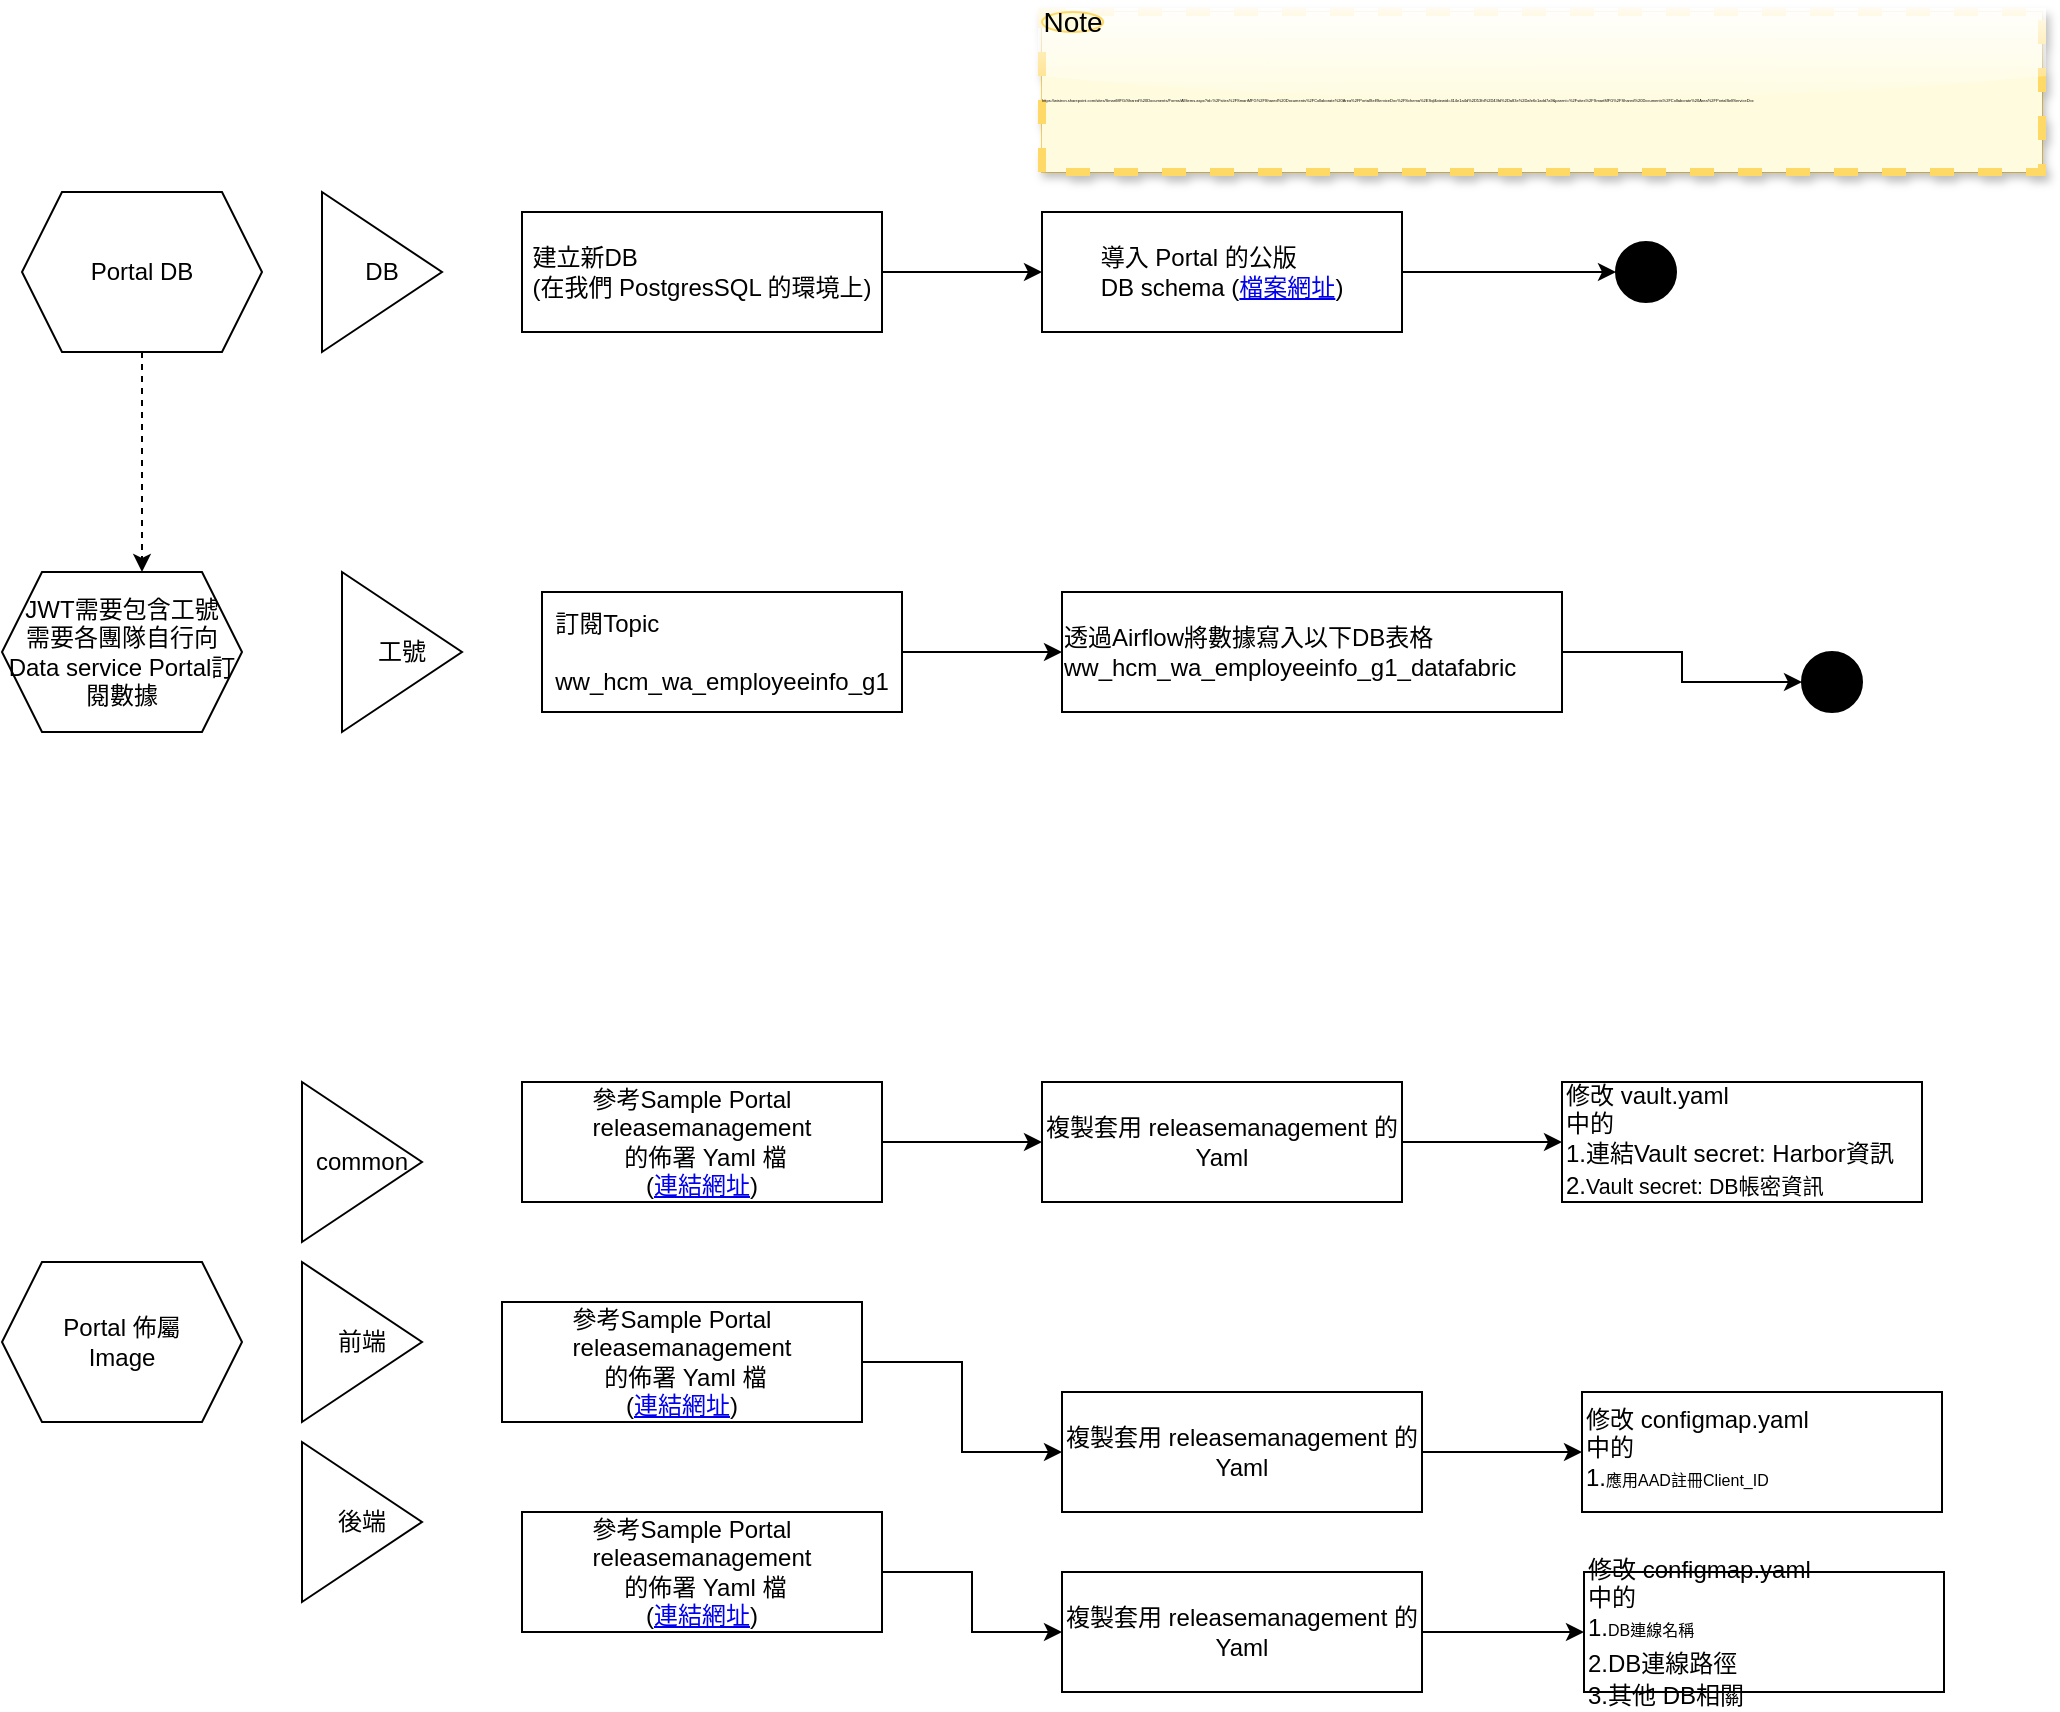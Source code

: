 <mxfile version="21.2.9" type="github">
  <diagram name="第 1 页" id="bAZPB5xpADVbcvGAZvzh">
    <mxGraphModel dx="1195" dy="1806" grid="1" gridSize="10" guides="1" tooltips="1" connect="1" arrows="1" fold="1" page="1" pageScale="1" pageWidth="827" pageHeight="1169" math="0" shadow="0">
      <root>
        <mxCell id="0" />
        <mxCell id="1" value="流程" style="" parent="0" />
        <mxCell id="BrXWf49stTwVFbA3RTFC-7" value="" style="edgeStyle=orthogonalEdgeStyle;rounded=0;orthogonalLoop=1;jettySize=auto;html=1;" edge="1" parent="1" source="BrXWf49stTwVFbA3RTFC-1" target="BrXWf49stTwVFbA3RTFC-6">
          <mxGeometry relative="1" as="geometry" />
        </mxCell>
        <mxCell id="BrXWf49stTwVFbA3RTFC-1" value="&lt;div style=&quot;text-align: left;&quot;&gt;訂閱Topic&lt;br&gt;&lt;span style=&quot;background-color: initial;&quot;&gt;&lt;br&gt;&lt;/span&gt;&lt;/div&gt;&lt;div style=&quot;text-align: left;&quot;&gt;&lt;span style=&quot;background-color: initial;&quot;&gt;ww_hcm_wa_employeeinfo_g1&lt;/span&gt;&lt;br&gt;&lt;/div&gt;&lt;span style=&quot;accent-color: auto; place-content: normal; place-items: normal; place-self: auto; alignment-baseline: auto; animation: 0s ease 0s 1 normal none running none; animation-composition: replace; app-region: none; appearance: none; aspect-ratio: auto; backdrop-filter: none; backface-visibility: visible; background: none 0% 0% / auto repeat scroll padding-box border-box rgba(0, 0, 0, 0); background-blend-mode: normal; baseline-shift: 0px; baseline-source: auto; border-image: none 100% / 1 / 0 stretch; border-color: rgb(0, 0, 0); border-collapse: separate; border-end-end-radius: 0px; border-end-start-radius: 0px; border-width: 0px; border-style: none; border-spacing: 0px; border-start-end-radius: 0px; border-start-start-radius: 0px; border-radius: 0px; inset: auto; box-shadow: none; box-sizing: content-box; break-after: auto; break-before: auto; break-inside: auto; buffered-rendering: auto; caption-side: top; caret-color: rgb(0, 0, 0); clear: none; clip: auto; clip-path: none; clip-rule: nonzero; color: rgb(0, 0, 0); color-interpolation: srgb; color-interpolation-filters: linearrgb; color-rendering: auto; color-scheme: normal; columns: auto; column-fill: balance; gap: normal; column-rule: 0px none rgb(0, 0, 0); column-span: none; contain: none; contain-intrinsic-block-size: none; contain-intrinsic-size: none; contain-intrinsic-inline-size: none; container: none; content: normal; content-visibility: visible; counter-increment: none; counter-reset: none; counter-set: none; cursor: text; cx: 0px; cy: 0px; d: none; direction: ltr; display: inline; dominant-baseline: auto; empty-cells: show; fill: rgb(0, 0, 0); fill-opacity: 1; fill-rule: nonzero; filter: none; flex: 0 1 auto; flex-flow: row nowrap; float: none; flood-color: rgb(0, 0, 0); flood-opacity: 1; font-family: WordVisi_MSFontService, Arial, Arial_EmbeddedFont, Arial_MSFontService, sans-serif; font-feature-settings: normal; font-kerning: none; font-optical-sizing: auto; font-palette: normal; font-size: 16px; font-stretch: 100%; font-style: normal; font-synthesis: weight style small-caps; font-variant: no-common-ligatures no-discretionary-ligatures no-historical-ligatures no-contextual; font-variation-settings: normal; font-weight: 400; forced-color-adjust: auto; grid-area: auto / auto / auto / auto; grid: auto-flow auto / none; height: auto; hyphenate-character: auto; hyphenate-limit-chars: auto; hyphens: manual; image-orientation: from-image; image-rendering: auto; initial-letter: normal; inline-size: auto; inset-block: auto; inset-inline: auto; isolation: auto; letter-spacing: normal; lighting-color: rgb(255, 255, 255); line-break: auto; line-height: 19.425px; list-style: outside none square; margin: 0px; marker: none; mask: none; mask-type: luminance; math-depth: 0; math-shift: normal; math-style: normal; max-height: none; max-width: none; min-height: 0px; min-width: 0px; mix-blend-mode: normal; object-fit: fill; object-position: 50% 50%; object-view-box: none; offset: none 0px auto 0deg; opacity: 1; order: 0; orphans: 2; outline: rgb(0, 0, 0) none 0px; outline-offset: 0px; overflow: visible; overflow-anchor: auto; overflow-clip-margin: 0px; overflow-wrap: break-word; overscroll-behavior-block: auto; overscroll-behavior-inline: auto; overscroll-behavior: auto; padding: 0px; page: auto; paint-order: normal; perspective: none; perspective-origin: 0px 0px; pointer-events: auto; position: static; quotes: auto; r: 0px; resize: none; rotate: none; ruby-position: over; rx: auto; ry: auto; scale: none; scroll-behavior: auto; scroll-margin-block: 0px; scroll-margin: 0px; scroll-margin-inline: 0px; scroll-padding-block: auto; scroll-padding: auto; scroll-padding-inline: auto; scroll-snap-align: none; scroll-snap-stop: normal; scroll-snap-type: none; scrollbar-gutter: auto; shape-image-threshold: 0; shape-margin: 0px; shape-outside: none; shape-rendering: auto; speak: normal; stop-color: rgb(0, 0, 0); stop-opacity: 1; stroke: none; stroke-dasharray: none; stroke-dashoffset: 0px; stroke-linecap: butt; stroke-linejoin: miter; stroke-miterlimit: 4; stroke-opacity: 1; stroke-width: 1px; tab-size: 8; table-layout: auto; text-align: left; text-align-last: auto; text-anchor: start; text-combine-upright: none; text-decoration: none solid rgb(0, 0, 0); text-decoration-skip-ink: auto; text-emphasis: none rgb(0, 0, 0); text-emphasis-position: over; text-indent: 0px; text-orientation: mixed; text-overflow: clip; text-rendering: auto; text-shadow: none; text-size-adjust: auto; text-transform: none; text-underline-offset: auto; text-underline-position: auto; touch-action: auto; transform: none; transform-box: view-box; transform-origin: 0px 0px; transform-style: flat; transition: all 0s ease 0s; translate: none; unicode-bidi: normal; user-select: text; vector-effect: none; vertical-align: baseline; view-transition-name: none; visibility: visible; border-block-end: 0px none rgb(0, 0, 0); border-block-start: 0px none rgb(0, 0, 0); border-inline-end: 0px none rgb(0, 0, 0); -webkit-border-image: none; border-inline-start: 0px none rgb(0, 0, 0); -webkit-box-align: stretch; -webkit-box-decoration-break: slice; -webkit-box-direction: normal; -webkit-box-flex: 0; -webkit-box-ordinal-group: 1; -webkit-box-orient: horizontal; -webkit-box-pack: start; -webkit-font-smoothing: auto; -webkit-highlight: none; -webkit-line-break: auto; -webkit-locale: &amp;quot;EN-US&amp;quot;; block-size: auto; margin-block: 0px; margin-inline: 0px; -webkit-mask-box-image-source: none; -webkit-mask-box-image-slice: 0 fill; -webkit-mask-box-image-width: auto; -webkit-mask-box-image-outset: 0; -webkit-mask-box-image-repeat: stretch; -webkit-mask: none 0% 0% / auto repeat border-box border-box; -webkit-mask-composite: source-over; max-block-size: none; max-inline-size: none; min-block-size: 0px; min-inline-size: 0px; padding-block: 0px; padding-inline: 0px; -webkit-print-color-adjust: economy; -webkit-rtl-ordering: logical; -webkit-ruby-position: before; -webkit-tap-highlight-color: rgba(0, 0, 0, 0); -webkit-text-combine: none; -webkit-text-decorations-in-effect: none; -webkit-text-fill-color: rgb(0, 0, 0); -webkit-text-orientation: vertical-right; -webkit-text-security: none; -webkit-text-stroke: 0px rgb(0, 0, 0); -webkit-user-drag: none; -webkit-user-modify: read-only; -webkit-writing-mode: horizontal-tb; widows: 2; width: auto; will-change: auto; word-break: normal; word-spacing: 0px; writing-mode: horizontal-tb; x: 0px; y: 0px; z-index: auto; zoom: 1;&quot; class=&quot;TextRun SCXW227290990 BCX0&quot; lang=&quot;EN-US&quot; data-contrast=&quot;auto&quot;&gt;&lt;/span&gt;&lt;span style=&quot;accent-color: auto; place-content: normal; place-items: normal; place-self: auto; alignment-baseline: auto; animation: 0s ease 0s 1 normal none running none; animation-composition: replace; app-region: none; appearance: none; aspect-ratio: auto; backdrop-filter: none; backface-visibility: visible; background: none 0% 0% / auto repeat scroll padding-box border-box rgba(0, 0, 0, 0); background-blend-mode: normal; baseline-shift: 0px; baseline-source: auto; border-image: none 100% / 1 / 0 stretch; border-color: rgb(0, 0, 0); border-collapse: separate; border-end-end-radius: 0px; border-end-start-radius: 0px; border-width: 0px; border-style: none; border-spacing: 0px; border-start-end-radius: 0px; border-start-start-radius: 0px; border-radius: 0px; inset: auto; box-shadow: none; box-sizing: content-box; break-after: auto; break-before: auto; break-inside: auto; buffered-rendering: auto; caption-side: top; caret-color: rgb(0, 0, 0); clear: none; clip: auto; clip-path: none; clip-rule: nonzero; color-interpolation: srgb; color-interpolation-filters: linearrgb; color-rendering: auto; color-scheme: normal; columns: auto; column-fill: balance; gap: normal; column-rule: 0px none rgb(0, 0, 0); column-span: none; contain: none; contain-intrinsic-block-size: none; contain-intrinsic-size: none; contain-intrinsic-inline-size: none; container: none; content: normal; content-visibility: visible; counter-increment: none; counter-reset: none; counter-set: none; cursor: text; cx: 0px; cy: 0px; d: none; direction: ltr; display: inline; dominant-baseline: auto; empty-cells: show; fill: rgb(0, 0, 0); fill-opacity: 1; fill-rule: nonzero; filter: none; flex: 0 1 auto; flex-flow: row nowrap; float: none; flood-color: rgb(0, 0, 0); flood-opacity: 1; font-family: WordVisi_MSFontService, Arial, Arial_EmbeddedFont, Arial_MSFontService, sans-serif; font-feature-settings: normal; font-kerning: none; font-optical-sizing: auto; font-palette: normal; font-size: 16px; font-stretch: 100%; font-synthesis: weight style small-caps; font-variant-ligatures: no-common-ligatures no-discretionary-ligatures no-historical-ligatures no-contextual; font-variant-numeric: normal; font-variant-east-asian: normal; font-variant-alternates: normal; font-variation-settings: normal; forced-color-adjust: auto; grid-area: auto / auto / auto / auto; grid: auto-flow auto / none; height: auto; hyphenate-character: auto; hyphenate-limit-chars: auto; hyphens: manual; image-orientation: from-image; image-rendering: auto; initial-letter: normal; inline-size: auto; inset-block: auto; inset-inline: auto; isolation: auto; lighting-color: rgb(255, 255, 255); line-break: auto; line-height: 19.425px; list-style: outside none square; margin: 0px; marker: none; mask: none; mask-type: luminance; math-depth: 0; math-shift: normal; math-style: normal; max-height: none; max-width: none; min-height: 0px; min-width: 0px; mix-blend-mode: normal; object-fit: fill; object-position: 50% 50%; object-view-box: none; offset: none 0px auto 0deg; opacity: 1; order: 0; outline: rgb(0, 0, 0) none 0px; outline-offset: 0px; overflow: visible; overflow-anchor: auto; overflow-clip-margin: 0px; overflow-wrap: break-word; overscroll-behavior-block: auto; overscroll-behavior-inline: auto; overscroll-behavior: auto; padding: 0px; page: auto; paint-order: normal; perspective: none; perspective-origin: 0px 0px; pointer-events: auto; position: static; quotes: auto; r: 0px; resize: none; rotate: none; ruby-position: over; rx: auto; ry: auto; scale: none; scroll-behavior: auto; scroll-margin-block: 0px; scroll-margin: 0px; scroll-margin-inline: 0px; scroll-padding-block: auto; scroll-padding: auto; scroll-padding-inline: auto; scroll-snap-align: none; scroll-snap-stop: normal; scroll-snap-type: none; scrollbar-gutter: auto; shape-image-threshold: 0; shape-margin: 0px; shape-outside: none; shape-rendering: auto; speak: normal; stop-color: rgb(0, 0, 0); stop-opacity: 1; stroke: none; stroke-dasharray: none; stroke-dashoffset: 0px; stroke-linecap: butt; stroke-linejoin: miter; stroke-miterlimit: 4; stroke-opacity: 1; stroke-width: 1px; tab-size: 8; table-layout: auto; text-align: left; text-align-last: auto; text-anchor: start; text-combine-upright: none; text-decoration-style: solid; text-decoration-color: rgb(0, 0, 0); text-decoration-skip-ink: auto; text-emphasis: none rgb(0, 0, 0); text-emphasis-position: over; text-orientation: mixed; text-overflow: clip; text-rendering: auto; text-shadow: none; text-size-adjust: auto; text-underline-offset: auto; text-underline-position: auto; touch-action: auto; transform: none; transform-box: view-box; transform-origin: 0px 0px; transform-style: flat; transition: all 0s ease 0s; translate: none; unicode-bidi: normal; user-select: text; vector-effect: none; vertical-align: baseline; view-transition-name: none; visibility: visible; border-block-end: 0px none rgb(0, 0, 0); border-block-start: 0px none rgb(0, 0, 0); border-inline-end: 0px none rgb(0, 0, 0); -webkit-border-image: none; border-inline-start: 0px none rgb(0, 0, 0); -webkit-box-align: stretch; -webkit-box-decoration-break: slice; -webkit-box-direction: normal; -webkit-box-flex: 0; -webkit-box-ordinal-group: 1; -webkit-box-orient: horizontal; -webkit-box-pack: start; -webkit-font-smoothing: auto; -webkit-highlight: none; -webkit-line-break: auto; -webkit-locale: &amp;quot;EN-US&amp;quot;; block-size: auto; margin-block: 0px; margin-inline: 0px; -webkit-mask-box-image-source: none; -webkit-mask-box-image-slice: 0 fill; -webkit-mask-box-image-width: auto; -webkit-mask-box-image-outset: 0; -webkit-mask-box-image-repeat: stretch; -webkit-mask: none 0% 0% / auto repeat border-box border-box; -webkit-mask-composite: source-over; max-block-size: none; max-inline-size: none; min-block-size: 0px; min-inline-size: 0px; padding-block: 0px; padding-inline: 0px; -webkit-print-color-adjust: economy; -webkit-rtl-ordering: logical; -webkit-ruby-position: before; -webkit-tap-highlight-color: rgba(0, 0, 0, 0); -webkit-text-combine: none; -webkit-text-fill-color: rgb(0, 0, 0); -webkit-text-orientation: vertical-right; -webkit-text-security: none; -webkit-text-stroke-color: rgb(0, 0, 0); -webkit-user-drag: none; -webkit-user-modify: read-only; -webkit-writing-mode: horizontal-tb; width: auto; will-change: auto; word-break: normal; writing-mode: horizontal-tb; x: 0px; y: 0px; z-index: auto; zoom: 1;&quot; class=&quot;TextRun SCXW106240725 BCX0&quot; lang=&quot;EN-US&quot; data-contrast=&quot;auto&quot;&gt;&lt;/span&gt;" style="rounded=0;whiteSpace=wrap;html=1;" vertex="1" parent="1">
          <mxGeometry x="290" y="80" width="180" height="60" as="geometry" />
        </mxCell>
        <mxCell id="BrXWf49stTwVFbA3RTFC-2" value="JWT需要包含工號&lt;br&gt;需要各團隊自行向Data service Portal訂閱數據" style="shape=hexagon;perimeter=hexagonPerimeter2;whiteSpace=wrap;html=1;fixedSize=1;" vertex="1" parent="1">
          <mxGeometry x="20" y="70" width="120" height="80" as="geometry" />
        </mxCell>
        <mxCell id="BrXWf49stTwVFbA3RTFC-3" value="Portal 佈屬&lt;br&gt;Image" style="shape=hexagon;perimeter=hexagonPerimeter2;whiteSpace=wrap;html=1;fixedSize=1;" vertex="1" parent="1">
          <mxGeometry x="20" y="415" width="120" height="80" as="geometry" />
        </mxCell>
        <mxCell id="BrXWf49stTwVFbA3RTFC-4" value="前端" style="triangle;whiteSpace=wrap;html=1;" vertex="1" parent="1">
          <mxGeometry x="170" y="415" width="60" height="80" as="geometry" />
        </mxCell>
        <mxCell id="BrXWf49stTwVFbA3RTFC-5" value="後端" style="triangle;whiteSpace=wrap;html=1;" vertex="1" parent="1">
          <mxGeometry x="170" y="505" width="60" height="80" as="geometry" />
        </mxCell>
        <mxCell id="BrXWf49stTwVFbA3RTFC-22" style="edgeStyle=orthogonalEdgeStyle;rounded=0;orthogonalLoop=1;jettySize=auto;html=1;" edge="1" parent="1" source="BrXWf49stTwVFbA3RTFC-6" target="BrXWf49stTwVFbA3RTFC-21">
          <mxGeometry relative="1" as="geometry" />
        </mxCell>
        <mxCell id="BrXWf49stTwVFbA3RTFC-6" value="&lt;div style=&quot;text-align: left;&quot;&gt;透過Airflow將數據寫入以下DB表格ww_hcm_wa_employeeinfo_g1_datafabric&lt;/div&gt;&lt;div style=&quot;text-align: left;&quot;&gt;&lt;/div&gt;" style="rounded=0;whiteSpace=wrap;html=1;" vertex="1" parent="1">
          <mxGeometry x="550" y="80" width="250" height="60" as="geometry" />
        </mxCell>
        <mxCell id="BrXWf49stTwVFbA3RTFC-20" style="edgeStyle=orthogonalEdgeStyle;rounded=0;orthogonalLoop=1;jettySize=auto;html=1;dashed=1;" edge="1" parent="1" source="BrXWf49stTwVFbA3RTFC-8" target="BrXWf49stTwVFbA3RTFC-2">
          <mxGeometry relative="1" as="geometry">
            <Array as="points">
              <mxPoint x="90" y="30" />
              <mxPoint x="90" y="30" />
            </Array>
          </mxGeometry>
        </mxCell>
        <mxCell id="BrXWf49stTwVFbA3RTFC-8" value="Portal DB" style="shape=hexagon;perimeter=hexagonPerimeter2;whiteSpace=wrap;html=1;fixedSize=1;" vertex="1" parent="1">
          <mxGeometry x="30" y="-120" width="120" height="80" as="geometry" />
        </mxCell>
        <mxCell id="BrXWf49stTwVFbA3RTFC-9" value="DB&lt;br&gt;" style="triangle;whiteSpace=wrap;html=1;" vertex="1" parent="1">
          <mxGeometry x="180" y="-120" width="60" height="80" as="geometry" />
        </mxCell>
        <mxCell id="BrXWf49stTwVFbA3RTFC-11" value="工號" style="triangle;whiteSpace=wrap;html=1;" vertex="1" parent="1">
          <mxGeometry x="190" y="70" width="60" height="80" as="geometry" />
        </mxCell>
        <mxCell id="BrXWf49stTwVFbA3RTFC-14" value="" style="edgeStyle=orthogonalEdgeStyle;rounded=0;orthogonalLoop=1;jettySize=auto;html=1;" edge="1" parent="1" source="BrXWf49stTwVFbA3RTFC-12" target="BrXWf49stTwVFbA3RTFC-13">
          <mxGeometry relative="1" as="geometry" />
        </mxCell>
        <mxCell id="BrXWf49stTwVFbA3RTFC-12" value="&lt;div style=&quot;text-align: left;&quot;&gt;建立新DB&lt;br&gt;(在我們 PostgresSQL 的環境上)&lt;/div&gt;&lt;span style=&quot;accent-color: auto; place-content: normal; place-items: normal; place-self: auto; alignment-baseline: auto; animation: 0s ease 0s 1 normal none running none; animation-composition: replace; app-region: none; appearance: none; aspect-ratio: auto; backdrop-filter: none; backface-visibility: visible; background: none 0% 0% / auto repeat scroll padding-box border-box rgba(0, 0, 0, 0); background-blend-mode: normal; baseline-shift: 0px; baseline-source: auto; border-image: none 100% / 1 / 0 stretch; border-color: rgb(0, 0, 0); border-collapse: separate; border-end-end-radius: 0px; border-end-start-radius: 0px; border-width: 0px; border-style: none; border-spacing: 0px; border-start-end-radius: 0px; border-start-start-radius: 0px; border-radius: 0px; inset: auto; box-shadow: none; box-sizing: content-box; break-after: auto; break-before: auto; break-inside: auto; buffered-rendering: auto; caption-side: top; caret-color: rgb(0, 0, 0); clear: none; clip: auto; clip-path: none; clip-rule: nonzero; color: rgb(0, 0, 0); color-interpolation: srgb; color-interpolation-filters: linearrgb; color-rendering: auto; color-scheme: normal; columns: auto; column-fill: balance; gap: normal; column-rule: 0px none rgb(0, 0, 0); column-span: none; contain: none; contain-intrinsic-block-size: none; contain-intrinsic-size: none; contain-intrinsic-inline-size: none; container: none; content: normal; content-visibility: visible; counter-increment: none; counter-reset: none; counter-set: none; cursor: text; cx: 0px; cy: 0px; d: none; direction: ltr; display: inline; dominant-baseline: auto; empty-cells: show; fill: rgb(0, 0, 0); fill-opacity: 1; fill-rule: nonzero; filter: none; flex: 0 1 auto; flex-flow: row nowrap; float: none; flood-color: rgb(0, 0, 0); flood-opacity: 1; font-family: WordVisi_MSFontService, Arial, Arial_EmbeddedFont, Arial_MSFontService, sans-serif; font-feature-settings: normal; font-kerning: none; font-optical-sizing: auto; font-palette: normal; font-size: 16px; font-stretch: 100%; font-style: normal; font-synthesis: weight style small-caps; font-variant: no-common-ligatures no-discretionary-ligatures no-historical-ligatures no-contextual; font-variation-settings: normal; font-weight: 400; forced-color-adjust: auto; grid-area: auto / auto / auto / auto; grid: auto-flow auto / none; height: auto; hyphenate-character: auto; hyphenate-limit-chars: auto; hyphens: manual; image-orientation: from-image; image-rendering: auto; initial-letter: normal; inline-size: auto; inset-block: auto; inset-inline: auto; isolation: auto; letter-spacing: normal; lighting-color: rgb(255, 255, 255); line-break: auto; line-height: 19.425px; list-style: outside none square; margin: 0px; marker: none; mask: none; mask-type: luminance; math-depth: 0; math-shift: normal; math-style: normal; max-height: none; max-width: none; min-height: 0px; min-width: 0px; mix-blend-mode: normal; object-fit: fill; object-position: 50% 50%; object-view-box: none; offset: none 0px auto 0deg; opacity: 1; order: 0; orphans: 2; outline: rgb(0, 0, 0) none 0px; outline-offset: 0px; overflow: visible; overflow-anchor: auto; overflow-clip-margin: 0px; overflow-wrap: break-word; overscroll-behavior-block: auto; overscroll-behavior-inline: auto; overscroll-behavior: auto; padding: 0px; page: auto; paint-order: normal; perspective: none; perspective-origin: 0px 0px; pointer-events: auto; position: static; quotes: auto; r: 0px; resize: none; rotate: none; ruby-position: over; rx: auto; ry: auto; scale: none; scroll-behavior: auto; scroll-margin-block: 0px; scroll-margin: 0px; scroll-margin-inline: 0px; scroll-padding-block: auto; scroll-padding: auto; scroll-padding-inline: auto; scroll-snap-align: none; scroll-snap-stop: normal; scroll-snap-type: none; scrollbar-gutter: auto; shape-image-threshold: 0; shape-margin: 0px; shape-outside: none; shape-rendering: auto; speak: normal; stop-color: rgb(0, 0, 0); stop-opacity: 1; stroke: none; stroke-dasharray: none; stroke-dashoffset: 0px; stroke-linecap: butt; stroke-linejoin: miter; stroke-miterlimit: 4; stroke-opacity: 1; stroke-width: 1px; tab-size: 8; table-layout: auto; text-align: left; text-align-last: auto; text-anchor: start; text-combine-upright: none; text-decoration: none solid rgb(0, 0, 0); text-decoration-skip-ink: auto; text-emphasis: none rgb(0, 0, 0); text-emphasis-position: over; text-indent: 0px; text-orientation: mixed; text-overflow: clip; text-rendering: auto; text-shadow: none; text-size-adjust: auto; text-transform: none; text-underline-offset: auto; text-underline-position: auto; touch-action: auto; transform: none; transform-box: view-box; transform-origin: 0px 0px; transform-style: flat; transition: all 0s ease 0s; translate: none; unicode-bidi: normal; user-select: text; vector-effect: none; vertical-align: baseline; view-transition-name: none; visibility: visible; border-block-end: 0px none rgb(0, 0, 0); border-block-start: 0px none rgb(0, 0, 0); border-inline-end: 0px none rgb(0, 0, 0); -webkit-border-image: none; border-inline-start: 0px none rgb(0, 0, 0); -webkit-box-align: stretch; -webkit-box-decoration-break: slice; -webkit-box-direction: normal; -webkit-box-flex: 0; -webkit-box-ordinal-group: 1; -webkit-box-orient: horizontal; -webkit-box-pack: start; -webkit-font-smoothing: auto; -webkit-highlight: none; -webkit-line-break: auto; -webkit-locale: &amp;quot;EN-US&amp;quot;; block-size: auto; margin-block: 0px; margin-inline: 0px; -webkit-mask-box-image-source: none; -webkit-mask-box-image-slice: 0 fill; -webkit-mask-box-image-width: auto; -webkit-mask-box-image-outset: 0; -webkit-mask-box-image-repeat: stretch; -webkit-mask: none 0% 0% / auto repeat border-box border-box; -webkit-mask-composite: source-over; max-block-size: none; max-inline-size: none; min-block-size: 0px; min-inline-size: 0px; padding-block: 0px; padding-inline: 0px; -webkit-print-color-adjust: economy; -webkit-rtl-ordering: logical; -webkit-ruby-position: before; -webkit-tap-highlight-color: rgba(0, 0, 0, 0); -webkit-text-combine: none; -webkit-text-decorations-in-effect: none; -webkit-text-fill-color: rgb(0, 0, 0); -webkit-text-orientation: vertical-right; -webkit-text-security: none; -webkit-text-stroke: 0px rgb(0, 0, 0); -webkit-user-drag: none; -webkit-user-modify: read-only; -webkit-writing-mode: horizontal-tb; widows: 2; width: auto; will-change: auto; word-break: normal; word-spacing: 0px; writing-mode: horizontal-tb; x: 0px; y: 0px; z-index: auto; zoom: 1;&quot; class=&quot;TextRun SCXW227290990 BCX0&quot; lang=&quot;EN-US&quot; data-contrast=&quot;auto&quot;&gt;&lt;/span&gt;&lt;span style=&quot;accent-color: auto; place-content: normal; place-items: normal; place-self: auto; alignment-baseline: auto; animation: 0s ease 0s 1 normal none running none; animation-composition: replace; app-region: none; appearance: none; aspect-ratio: auto; backdrop-filter: none; backface-visibility: visible; background: none 0% 0% / auto repeat scroll padding-box border-box rgba(0, 0, 0, 0); background-blend-mode: normal; baseline-shift: 0px; baseline-source: auto; border-image: none 100% / 1 / 0 stretch; border-color: rgb(0, 0, 0); border-collapse: separate; border-end-end-radius: 0px; border-end-start-radius: 0px; border-width: 0px; border-style: none; border-spacing: 0px; border-start-end-radius: 0px; border-start-start-radius: 0px; border-radius: 0px; inset: auto; box-shadow: none; box-sizing: content-box; break-after: auto; break-before: auto; break-inside: auto; buffered-rendering: auto; caption-side: top; caret-color: rgb(0, 0, 0); clear: none; clip: auto; clip-path: none; clip-rule: nonzero; color-interpolation: srgb; color-interpolation-filters: linearrgb; color-rendering: auto; color-scheme: normal; columns: auto; column-fill: balance; gap: normal; column-rule: 0px none rgb(0, 0, 0); column-span: none; contain: none; contain-intrinsic-block-size: none; contain-intrinsic-size: none; contain-intrinsic-inline-size: none; container: none; content: normal; content-visibility: visible; counter-increment: none; counter-reset: none; counter-set: none; cursor: text; cx: 0px; cy: 0px; d: none; direction: ltr; display: inline; dominant-baseline: auto; empty-cells: show; fill: rgb(0, 0, 0); fill-opacity: 1; fill-rule: nonzero; filter: none; flex: 0 1 auto; flex-flow: row nowrap; float: none; flood-color: rgb(0, 0, 0); flood-opacity: 1; font-family: WordVisi_MSFontService, Arial, Arial_EmbeddedFont, Arial_MSFontService, sans-serif; font-feature-settings: normal; font-kerning: none; font-optical-sizing: auto; font-palette: normal; font-size: 16px; font-stretch: 100%; font-synthesis: weight style small-caps; font-variant-ligatures: no-common-ligatures no-discretionary-ligatures no-historical-ligatures no-contextual; font-variant-numeric: normal; font-variant-east-asian: normal; font-variant-alternates: normal; font-variation-settings: normal; forced-color-adjust: auto; grid-area: auto / auto / auto / auto; grid: auto-flow auto / none; height: auto; hyphenate-character: auto; hyphenate-limit-chars: auto; hyphens: manual; image-orientation: from-image; image-rendering: auto; initial-letter: normal; inline-size: auto; inset-block: auto; inset-inline: auto; isolation: auto; lighting-color: rgb(255, 255, 255); line-break: auto; line-height: 19.425px; list-style: outside none square; margin: 0px; marker: none; mask: none; mask-type: luminance; math-depth: 0; math-shift: normal; math-style: normal; max-height: none; max-width: none; min-height: 0px; min-width: 0px; mix-blend-mode: normal; object-fit: fill; object-position: 50% 50%; object-view-box: none; offset: none 0px auto 0deg; opacity: 1; order: 0; outline: rgb(0, 0, 0) none 0px; outline-offset: 0px; overflow: visible; overflow-anchor: auto; overflow-clip-margin: 0px; overflow-wrap: break-word; overscroll-behavior-block: auto; overscroll-behavior-inline: auto; overscroll-behavior: auto; padding: 0px; page: auto; paint-order: normal; perspective: none; perspective-origin: 0px 0px; pointer-events: auto; position: static; quotes: auto; r: 0px; resize: none; rotate: none; ruby-position: over; rx: auto; ry: auto; scale: none; scroll-behavior: auto; scroll-margin-block: 0px; scroll-margin: 0px; scroll-margin-inline: 0px; scroll-padding-block: auto; scroll-padding: auto; scroll-padding-inline: auto; scroll-snap-align: none; scroll-snap-stop: normal; scroll-snap-type: none; scrollbar-gutter: auto; shape-image-threshold: 0; shape-margin: 0px; shape-outside: none; shape-rendering: auto; speak: normal; stop-color: rgb(0, 0, 0); stop-opacity: 1; stroke: none; stroke-dasharray: none; stroke-dashoffset: 0px; stroke-linecap: butt; stroke-linejoin: miter; stroke-miterlimit: 4; stroke-opacity: 1; stroke-width: 1px; tab-size: 8; table-layout: auto; text-align: left; text-align-last: auto; text-anchor: start; text-combine-upright: none; text-decoration-style: solid; text-decoration-color: rgb(0, 0, 0); text-decoration-skip-ink: auto; text-emphasis: none rgb(0, 0, 0); text-emphasis-position: over; text-orientation: mixed; text-overflow: clip; text-rendering: auto; text-shadow: none; text-size-adjust: auto; text-underline-offset: auto; text-underline-position: auto; touch-action: auto; transform: none; transform-box: view-box; transform-origin: 0px 0px; transform-style: flat; transition: all 0s ease 0s; translate: none; unicode-bidi: normal; user-select: text; vector-effect: none; vertical-align: baseline; view-transition-name: none; visibility: visible; border-block-end: 0px none rgb(0, 0, 0); border-block-start: 0px none rgb(0, 0, 0); border-inline-end: 0px none rgb(0, 0, 0); -webkit-border-image: none; border-inline-start: 0px none rgb(0, 0, 0); -webkit-box-align: stretch; -webkit-box-decoration-break: slice; -webkit-box-direction: normal; -webkit-box-flex: 0; -webkit-box-ordinal-group: 1; -webkit-box-orient: horizontal; -webkit-box-pack: start; -webkit-font-smoothing: auto; -webkit-highlight: none; -webkit-line-break: auto; -webkit-locale: &amp;quot;EN-US&amp;quot;; block-size: auto; margin-block: 0px; margin-inline: 0px; -webkit-mask-box-image-source: none; -webkit-mask-box-image-slice: 0 fill; -webkit-mask-box-image-width: auto; -webkit-mask-box-image-outset: 0; -webkit-mask-box-image-repeat: stretch; -webkit-mask: none 0% 0% / auto repeat border-box border-box; -webkit-mask-composite: source-over; max-block-size: none; max-inline-size: none; min-block-size: 0px; min-inline-size: 0px; padding-block: 0px; padding-inline: 0px; -webkit-print-color-adjust: economy; -webkit-rtl-ordering: logical; -webkit-ruby-position: before; -webkit-tap-highlight-color: rgba(0, 0, 0, 0); -webkit-text-combine: none; -webkit-text-fill-color: rgb(0, 0, 0); -webkit-text-orientation: vertical-right; -webkit-text-security: none; -webkit-text-stroke-color: rgb(0, 0, 0); -webkit-user-drag: none; -webkit-user-modify: read-only; -webkit-writing-mode: horizontal-tb; width: auto; will-change: auto; word-break: normal; writing-mode: horizontal-tb; x: 0px; y: 0px; z-index: auto; zoom: 1;&quot; class=&quot;TextRun SCXW106240725 BCX0&quot; lang=&quot;EN-US&quot; data-contrast=&quot;auto&quot;&gt;&lt;/span&gt;" style="rounded=0;whiteSpace=wrap;html=1;" vertex="1" parent="1">
          <mxGeometry x="280" y="-110" width="180" height="60" as="geometry" />
        </mxCell>
        <mxCell id="BrXWf49stTwVFbA3RTFC-19" style="edgeStyle=orthogonalEdgeStyle;rounded=0;orthogonalLoop=1;jettySize=auto;html=1;" edge="1" parent="1" source="BrXWf49stTwVFbA3RTFC-13" target="BrXWf49stTwVFbA3RTFC-18">
          <mxGeometry relative="1" as="geometry" />
        </mxCell>
        <mxCell id="BrXWf49stTwVFbA3RTFC-13" value="&lt;div style=&quot;text-align: left;&quot;&gt;導入 Portal 的公版 &lt;br&gt;DB schema (&lt;a href=&quot;https://wistron.sharepoint.com/sites/SmartMFG/Shared%20Documents/Forms/AllItems.aspx?id=%2Fsites%2FSmartMFG%2FShared%20Documents%2FCollaborate%20Area%2FPortalSelfServiceDoc%2FSchema%2ESql&amp;amp;viewid=414e1a4d%2D53fd%2D43fd%2Da83e%2Dafe6c1add7a9&amp;amp;parent=%2Fsites%2FSmartMFG%2FShared%20Documents%2FCollaborate%20Area%2FPortalSelfServiceDoc&quot;&gt;檔案網址&lt;/a&gt;)&lt;br&gt;&lt;/div&gt;&lt;span style=&quot;accent-color: auto; place-content: normal; place-items: normal; place-self: auto; alignment-baseline: auto; animation: 0s ease 0s 1 normal none running none; animation-composition: replace; app-region: none; appearance: none; aspect-ratio: auto; backdrop-filter: none; backface-visibility: visible; background: none 0% 0% / auto repeat scroll padding-box border-box rgba(0, 0, 0, 0); background-blend-mode: normal; baseline-shift: 0px; baseline-source: auto; border-image: none 100% / 1 / 0 stretch; border-color: rgb(0, 0, 0); border-collapse: separate; border-end-end-radius: 0px; border-end-start-radius: 0px; border-width: 0px; border-style: none; border-spacing: 0px; border-start-end-radius: 0px; border-start-start-radius: 0px; border-radius: 0px; inset: auto; box-shadow: none; box-sizing: content-box; break-after: auto; break-before: auto; break-inside: auto; buffered-rendering: auto; caption-side: top; caret-color: rgb(0, 0, 0); clear: none; clip: auto; clip-path: none; clip-rule: nonzero; color: rgb(0, 0, 0); color-interpolation: srgb; color-interpolation-filters: linearrgb; color-rendering: auto; color-scheme: normal; columns: auto; column-fill: balance; gap: normal; column-rule: 0px none rgb(0, 0, 0); column-span: none; contain: none; contain-intrinsic-block-size: none; contain-intrinsic-size: none; contain-intrinsic-inline-size: none; container: none; content: normal; content-visibility: visible; counter-increment: none; counter-reset: none; counter-set: none; cursor: text; cx: 0px; cy: 0px; d: none; direction: ltr; display: inline; dominant-baseline: auto; empty-cells: show; fill: rgb(0, 0, 0); fill-opacity: 1; fill-rule: nonzero; filter: none; flex: 0 1 auto; flex-flow: row nowrap; float: none; flood-color: rgb(0, 0, 0); flood-opacity: 1; font-family: WordVisi_MSFontService, Arial, Arial_EmbeddedFont, Arial_MSFontService, sans-serif; font-feature-settings: normal; font-kerning: none; font-optical-sizing: auto; font-palette: normal; font-size: 16px; font-stretch: 100%; font-style: normal; font-synthesis: weight style small-caps; font-variant: no-common-ligatures no-discretionary-ligatures no-historical-ligatures no-contextual; font-variation-settings: normal; font-weight: 400; forced-color-adjust: auto; grid-area: auto / auto / auto / auto; grid: auto-flow auto / none; height: auto; hyphenate-character: auto; hyphenate-limit-chars: auto; hyphens: manual; image-orientation: from-image; image-rendering: auto; initial-letter: normal; inline-size: auto; inset-block: auto; inset-inline: auto; isolation: auto; letter-spacing: normal; lighting-color: rgb(255, 255, 255); line-break: auto; line-height: 19.425px; list-style: outside none square; margin: 0px; marker: none; mask: none; mask-type: luminance; math-depth: 0; math-shift: normal; math-style: normal; max-height: none; max-width: none; min-height: 0px; min-width: 0px; mix-blend-mode: normal; object-fit: fill; object-position: 50% 50%; object-view-box: none; offset: none 0px auto 0deg; opacity: 1; order: 0; orphans: 2; outline: rgb(0, 0, 0) none 0px; outline-offset: 0px; overflow: visible; overflow-anchor: auto; overflow-clip-margin: 0px; overflow-wrap: break-word; overscroll-behavior-block: auto; overscroll-behavior-inline: auto; overscroll-behavior: auto; padding: 0px; page: auto; paint-order: normal; perspective: none; perspective-origin: 0px 0px; pointer-events: auto; position: static; quotes: auto; r: 0px; resize: none; rotate: none; ruby-position: over; rx: auto; ry: auto; scale: none; scroll-behavior: auto; scroll-margin-block: 0px; scroll-margin: 0px; scroll-margin-inline: 0px; scroll-padding-block: auto; scroll-padding: auto; scroll-padding-inline: auto; scroll-snap-align: none; scroll-snap-stop: normal; scroll-snap-type: none; scrollbar-gutter: auto; shape-image-threshold: 0; shape-margin: 0px; shape-outside: none; shape-rendering: auto; speak: normal; stop-color: rgb(0, 0, 0); stop-opacity: 1; stroke: none; stroke-dasharray: none; stroke-dashoffset: 0px; stroke-linecap: butt; stroke-linejoin: miter; stroke-miterlimit: 4; stroke-opacity: 1; stroke-width: 1px; tab-size: 8; table-layout: auto; text-align: left; text-align-last: auto; text-anchor: start; text-combine-upright: none; text-decoration: none solid rgb(0, 0, 0); text-decoration-skip-ink: auto; text-emphasis: none rgb(0, 0, 0); text-emphasis-position: over; text-indent: 0px; text-orientation: mixed; text-overflow: clip; text-rendering: auto; text-shadow: none; text-size-adjust: auto; text-transform: none; text-underline-offset: auto; text-underline-position: auto; touch-action: auto; transform: none; transform-box: view-box; transform-origin: 0px 0px; transform-style: flat; transition: all 0s ease 0s; translate: none; unicode-bidi: normal; user-select: text; vector-effect: none; vertical-align: baseline; view-transition-name: none; visibility: visible; border-block-end: 0px none rgb(0, 0, 0); border-block-start: 0px none rgb(0, 0, 0); border-inline-end: 0px none rgb(0, 0, 0); -webkit-border-image: none; border-inline-start: 0px none rgb(0, 0, 0); -webkit-box-align: stretch; -webkit-box-decoration-break: slice; -webkit-box-direction: normal; -webkit-box-flex: 0; -webkit-box-ordinal-group: 1; -webkit-box-orient: horizontal; -webkit-box-pack: start; -webkit-font-smoothing: auto; -webkit-highlight: none; -webkit-line-break: auto; -webkit-locale: &amp;quot;EN-US&amp;quot;; block-size: auto; margin-block: 0px; margin-inline: 0px; -webkit-mask-box-image-source: none; -webkit-mask-box-image-slice: 0 fill; -webkit-mask-box-image-width: auto; -webkit-mask-box-image-outset: 0; -webkit-mask-box-image-repeat: stretch; -webkit-mask: none 0% 0% / auto repeat border-box border-box; -webkit-mask-composite: source-over; max-block-size: none; max-inline-size: none; min-block-size: 0px; min-inline-size: 0px; padding-block: 0px; padding-inline: 0px; -webkit-print-color-adjust: economy; -webkit-rtl-ordering: logical; -webkit-ruby-position: before; -webkit-tap-highlight-color: rgba(0, 0, 0, 0); -webkit-text-combine: none; -webkit-text-decorations-in-effect: none; -webkit-text-fill-color: rgb(0, 0, 0); -webkit-text-orientation: vertical-right; -webkit-text-security: none; -webkit-text-stroke: 0px rgb(0, 0, 0); -webkit-user-drag: none; -webkit-user-modify: read-only; -webkit-writing-mode: horizontal-tb; widows: 2; width: auto; will-change: auto; word-break: normal; word-spacing: 0px; writing-mode: horizontal-tb; x: 0px; y: 0px; z-index: auto; zoom: 1;&quot; class=&quot;TextRun SCXW227290990 BCX0&quot; lang=&quot;EN-US&quot; data-contrast=&quot;auto&quot;&gt;&lt;/span&gt;&lt;span style=&quot;accent-color: auto; place-content: normal; place-items: normal; place-self: auto; alignment-baseline: auto; animation: 0s ease 0s 1 normal none running none; animation-composition: replace; app-region: none; appearance: none; aspect-ratio: auto; backdrop-filter: none; backface-visibility: visible; background: none 0% 0% / auto repeat scroll padding-box border-box rgba(0, 0, 0, 0); background-blend-mode: normal; baseline-shift: 0px; baseline-source: auto; border-image: none 100% / 1 / 0 stretch; border-color: rgb(0, 0, 0); border-collapse: separate; border-end-end-radius: 0px; border-end-start-radius: 0px; border-width: 0px; border-style: none; border-spacing: 0px; border-start-end-radius: 0px; border-start-start-radius: 0px; border-radius: 0px; inset: auto; box-shadow: none; box-sizing: content-box; break-after: auto; break-before: auto; break-inside: auto; buffered-rendering: auto; caption-side: top; caret-color: rgb(0, 0, 0); clear: none; clip: auto; clip-path: none; clip-rule: nonzero; color-interpolation: srgb; color-interpolation-filters: linearrgb; color-rendering: auto; color-scheme: normal; columns: auto; column-fill: balance; gap: normal; column-rule: 0px none rgb(0, 0, 0); column-span: none; contain: none; contain-intrinsic-block-size: none; contain-intrinsic-size: none; contain-intrinsic-inline-size: none; container: none; content: normal; content-visibility: visible; counter-increment: none; counter-reset: none; counter-set: none; cursor: text; cx: 0px; cy: 0px; d: none; direction: ltr; display: inline; dominant-baseline: auto; empty-cells: show; fill: rgb(0, 0, 0); fill-opacity: 1; fill-rule: nonzero; filter: none; flex: 0 1 auto; flex-flow: row nowrap; float: none; flood-color: rgb(0, 0, 0); flood-opacity: 1; font-family: WordVisi_MSFontService, Arial, Arial_EmbeddedFont, Arial_MSFontService, sans-serif; font-feature-settings: normal; font-kerning: none; font-optical-sizing: auto; font-palette: normal; font-size: 16px; font-stretch: 100%; font-synthesis: weight style small-caps; font-variant-ligatures: no-common-ligatures no-discretionary-ligatures no-historical-ligatures no-contextual; font-variant-numeric: normal; font-variant-east-asian: normal; font-variant-alternates: normal; font-variation-settings: normal; forced-color-adjust: auto; grid-area: auto / auto / auto / auto; grid: auto-flow auto / none; height: auto; hyphenate-character: auto; hyphenate-limit-chars: auto; hyphens: manual; image-orientation: from-image; image-rendering: auto; initial-letter: normal; inline-size: auto; inset-block: auto; inset-inline: auto; isolation: auto; lighting-color: rgb(255, 255, 255); line-break: auto; line-height: 19.425px; list-style: outside none square; margin: 0px; marker: none; mask: none; mask-type: luminance; math-depth: 0; math-shift: normal; math-style: normal; max-height: none; max-width: none; min-height: 0px; min-width: 0px; mix-blend-mode: normal; object-fit: fill; object-position: 50% 50%; object-view-box: none; offset: none 0px auto 0deg; opacity: 1; order: 0; outline: rgb(0, 0, 0) none 0px; outline-offset: 0px; overflow: visible; overflow-anchor: auto; overflow-clip-margin: 0px; overflow-wrap: break-word; overscroll-behavior-block: auto; overscroll-behavior-inline: auto; overscroll-behavior: auto; padding: 0px; page: auto; paint-order: normal; perspective: none; perspective-origin: 0px 0px; pointer-events: auto; position: static; quotes: auto; r: 0px; resize: none; rotate: none; ruby-position: over; rx: auto; ry: auto; scale: none; scroll-behavior: auto; scroll-margin-block: 0px; scroll-margin: 0px; scroll-margin-inline: 0px; scroll-padding-block: auto; scroll-padding: auto; scroll-padding-inline: auto; scroll-snap-align: none; scroll-snap-stop: normal; scroll-snap-type: none; scrollbar-gutter: auto; shape-image-threshold: 0; shape-margin: 0px; shape-outside: none; shape-rendering: auto; speak: normal; stop-color: rgb(0, 0, 0); stop-opacity: 1; stroke: none; stroke-dasharray: none; stroke-dashoffset: 0px; stroke-linecap: butt; stroke-linejoin: miter; stroke-miterlimit: 4; stroke-opacity: 1; stroke-width: 1px; tab-size: 8; table-layout: auto; text-align: left; text-align-last: auto; text-anchor: start; text-combine-upright: none; text-decoration-style: solid; text-decoration-color: rgb(0, 0, 0); text-decoration-skip-ink: auto; text-emphasis: none rgb(0, 0, 0); text-emphasis-position: over; text-orientation: mixed; text-overflow: clip; text-rendering: auto; text-shadow: none; text-size-adjust: auto; text-underline-offset: auto; text-underline-position: auto; touch-action: auto; transform: none; transform-box: view-box; transform-origin: 0px 0px; transform-style: flat; transition: all 0s ease 0s; translate: none; unicode-bidi: normal; user-select: text; vector-effect: none; vertical-align: baseline; view-transition-name: none; visibility: visible; border-block-end: 0px none rgb(0, 0, 0); border-block-start: 0px none rgb(0, 0, 0); border-inline-end: 0px none rgb(0, 0, 0); -webkit-border-image: none; border-inline-start: 0px none rgb(0, 0, 0); -webkit-box-align: stretch; -webkit-box-decoration-break: slice; -webkit-box-direction: normal; -webkit-box-flex: 0; -webkit-box-ordinal-group: 1; -webkit-box-orient: horizontal; -webkit-box-pack: start; -webkit-font-smoothing: auto; -webkit-highlight: none; -webkit-line-break: auto; -webkit-locale: &amp;quot;EN-US&amp;quot;; block-size: auto; margin-block: 0px; margin-inline: 0px; -webkit-mask-box-image-source: none; -webkit-mask-box-image-slice: 0 fill; -webkit-mask-box-image-width: auto; -webkit-mask-box-image-outset: 0; -webkit-mask-box-image-repeat: stretch; -webkit-mask: none 0% 0% / auto repeat border-box border-box; -webkit-mask-composite: source-over; max-block-size: none; max-inline-size: none; min-block-size: 0px; min-inline-size: 0px; padding-block: 0px; padding-inline: 0px; -webkit-print-color-adjust: economy; -webkit-rtl-ordering: logical; -webkit-ruby-position: before; -webkit-tap-highlight-color: rgba(0, 0, 0, 0); -webkit-text-combine: none; -webkit-text-fill-color: rgb(0, 0, 0); -webkit-text-orientation: vertical-right; -webkit-text-security: none; -webkit-text-stroke-color: rgb(0, 0, 0); -webkit-user-drag: none; -webkit-user-modify: read-only; -webkit-writing-mode: horizontal-tb; width: auto; will-change: auto; word-break: normal; writing-mode: horizontal-tb; x: 0px; y: 0px; z-index: auto; zoom: 1;&quot; class=&quot;TextRun SCXW106240725 BCX0&quot; lang=&quot;EN-US&quot; data-contrast=&quot;auto&quot;&gt;&lt;/span&gt;" style="rounded=0;whiteSpace=wrap;html=1;" vertex="1" parent="1">
          <mxGeometry x="540" y="-110" width="180" height="60" as="geometry" />
        </mxCell>
        <mxCell id="BrXWf49stTwVFbA3RTFC-15" value="" style="group;strokeColor=#FFD966;strokeWidth=1;fontSize=14;fillColor=#FFFBDE;gradientColor=none;" vertex="1" connectable="0" parent="1">
          <mxGeometry x="540" y="-210" width="500" height="80" as="geometry" />
        </mxCell>
        <mxCell id="BrXWf49stTwVFbA3RTFC-16" value="&lt;font style=&quot;font-size: 2px;&quot;&gt;https://wistron.sharepoint.com/sites/SmartMFG/Shared%20Documents/Forms/AllItems.aspx?id=%2Fsites%2FSmartMFG%2FShared%20Documents%2FCollaborate%20Area%2FPortalSelfServiceDoc%2FSchema%2ESql&amp;amp;viewid=414e1a4d%2D53fd%2D43fd%2Da83e%2Dafe6c1add7a9&amp;amp;parent=%2Fsites%2FSmartMFG%2FShared%20Documents%2FCollaborate%20Area%2FPortalSelfServiceDoc&lt;/font&gt;" style="whiteSpace=wrap;html=1;fontSize=13;rounded=0;spacing=0;glass=1;shadow=1;dashed=1;movable=1;resizable=1;rotatable=1;deletable=1;editable=1;connectable=1;strokeWidth=4;fillColor=#FFFBDE;strokeColor=#FFD966;gradientColor=none;align=left;" vertex="1" parent="BrXWf49stTwVFbA3RTFC-15">
          <mxGeometry width="500" height="80" as="geometry" />
        </mxCell>
        <mxCell id="BrXWf49stTwVFbA3RTFC-17" value="&lt;font style=&quot;font-size: 14px;&quot;&gt;Note&lt;/font&gt;" style="ellipse;whiteSpace=wrap;html=1;strokeColor=#FFD966;strokeWidth=1;fillColor=#FFFBDE;gradientColor=none;fontSize=14;" vertex="1" parent="BrXWf49stTwVFbA3RTFC-15">
          <mxGeometry width="30.612" height="10" as="geometry" />
        </mxCell>
        <mxCell id="BrXWf49stTwVFbA3RTFC-18" value="" style="ellipse;whiteSpace=wrap;html=1;aspect=fixed;fillColor=#000000;" vertex="1" parent="1">
          <mxGeometry x="827" y="-95" width="30" height="30" as="geometry" />
        </mxCell>
        <mxCell id="BrXWf49stTwVFbA3RTFC-21" value="" style="ellipse;whiteSpace=wrap;html=1;aspect=fixed;fillColor=#000000;" vertex="1" parent="1">
          <mxGeometry x="920" y="110" width="30" height="30" as="geometry" />
        </mxCell>
        <mxCell id="BrXWf49stTwVFbA3RTFC-23" value="common" style="triangle;whiteSpace=wrap;html=1;" vertex="1" parent="1">
          <mxGeometry x="170" y="325" width="60" height="80" as="geometry" />
        </mxCell>
        <mxCell id="BrXWf49stTwVFbA3RTFC-35" value="" style="edgeStyle=orthogonalEdgeStyle;rounded=0;orthogonalLoop=1;jettySize=auto;html=1;" edge="1" parent="1" source="BrXWf49stTwVFbA3RTFC-25" target="BrXWf49stTwVFbA3RTFC-34">
          <mxGeometry relative="1" as="geometry" />
        </mxCell>
        <mxCell id="BrXWf49stTwVFbA3RTFC-25" value="&lt;div style=&quot;text-align: left;&quot;&gt;參考Sample Portal&lt;/div&gt;releasemanagement&lt;br&gt;&amp;nbsp;的佈署 Yaml 檔&lt;br&gt;(&lt;a href=&quot;https://gitlab.wistron.com/ccoe/releasemanagement/-/tree/master/manifests/whq/arm-dev-01/esgs/esgs-common&quot;&gt;連結網址&lt;/a&gt;)" style="rounded=0;whiteSpace=wrap;html=1;" vertex="1" parent="1">
          <mxGeometry x="280" y="325" width="180" height="60" as="geometry" />
        </mxCell>
        <mxCell id="BrXWf49stTwVFbA3RTFC-44" style="edgeStyle=orthogonalEdgeStyle;rounded=0;orthogonalLoop=1;jettySize=auto;html=1;" edge="1" parent="1" source="BrXWf49stTwVFbA3RTFC-32" target="BrXWf49stTwVFbA3RTFC-39">
          <mxGeometry relative="1" as="geometry" />
        </mxCell>
        <UserObject label="&lt;div style=&quot;text-align: left;&quot;&gt;參考Sample Portal&lt;/div&gt;releasemanagement&lt;br&gt;&amp;nbsp;的佈署 Yaml 檔&lt;br&gt;(&lt;a href=&quot;https://gitlab.wistron.com/ccoe/releasemanagement/-/tree/master/manifests/whq/arm-dev-01/esgs/esgs-common&quot;&gt;連結網址&lt;/a&gt;)" link="https://gitlab.wistron.com/ccoe/releasemanagement/-/tree/master/manifests/whq/arm-dev-01/esgs/pss-frontend" id="BrXWf49stTwVFbA3RTFC-32">
          <mxCell style="rounded=0;whiteSpace=wrap;html=1;" vertex="1" parent="1">
            <mxGeometry x="270" y="435" width="180" height="60" as="geometry" />
          </mxCell>
        </UserObject>
        <mxCell id="BrXWf49stTwVFbA3RTFC-45" style="edgeStyle=orthogonalEdgeStyle;rounded=0;orthogonalLoop=1;jettySize=auto;html=1;" edge="1" parent="1" source="BrXWf49stTwVFbA3RTFC-33" target="BrXWf49stTwVFbA3RTFC-42">
          <mxGeometry relative="1" as="geometry" />
        </mxCell>
        <UserObject label="&lt;div style=&quot;text-align: left;&quot;&gt;參考Sample Portal&lt;/div&gt;releasemanagement&lt;br&gt;&amp;nbsp;的佈署 Yaml 檔&lt;br&gt;(&lt;a href=&quot;https://gitlab.wistron.com/ccoe/releasemanagement/-/tree/master/manifests/whq/arm-dev-01/esgs/esgs-common&quot;&gt;連結網址&lt;/a&gt;)" link="https://gitlab.wistron.com/ccoe/releasemanagement/-/tree/master/manifests/whq/arm-dev-01/esgs/pss-backend" id="BrXWf49stTwVFbA3RTFC-33">
          <mxCell style="rounded=0;whiteSpace=wrap;html=1;" vertex="1" parent="1">
            <mxGeometry x="280" y="540" width="180" height="60" as="geometry" />
          </mxCell>
        </UserObject>
        <mxCell id="BrXWf49stTwVFbA3RTFC-37" value="" style="edgeStyle=orthogonalEdgeStyle;rounded=0;orthogonalLoop=1;jettySize=auto;html=1;" edge="1" parent="1" source="BrXWf49stTwVFbA3RTFC-34" target="BrXWf49stTwVFbA3RTFC-36">
          <mxGeometry relative="1" as="geometry" />
        </mxCell>
        <mxCell id="BrXWf49stTwVFbA3RTFC-34" value="複製套用 releasemanagement 的Yaml&lt;div style=&quot;text-align: left;&quot;&gt;&lt;/div&gt;" style="rounded=0;whiteSpace=wrap;html=1;" vertex="1" parent="1">
          <mxGeometry x="540" y="325" width="180" height="60" as="geometry" />
        </mxCell>
        <mxCell id="BrXWf49stTwVFbA3RTFC-36" value="&lt;div style=&quot;&quot;&gt;修改 &lt;span style=&quot;accent-color: auto; place-content: normal; place-items: normal; place-self: auto; alignment-baseline: auto; animation: 0s ease 0s 1 normal none running none; animation-composition: replace; app-region: none; appearance: none; aspect-ratio: auto; backdrop-filter: none; backface-visibility: visible; background: none 0% 0% / auto repeat scroll padding-box border-box rgba(0, 0, 0, 0); background-blend-mode: normal; baseline-shift: 0px; baseline-source: auto; border-image: none 100% / 1 / 0 stretch; border-color: rgb(255, 255, 255); border-collapse: collapse; border-end-end-radius: 0px; border-end-start-radius: 0px; border-width: 0px; border-style: none; border-spacing: 0px; border-start-end-radius: 0px; border-start-start-radius: 0px; border-radius: 0px; inset: auto; box-shadow: none; box-sizing: content-box; break-after: auto; break-before: auto; break-inside: auto; buffered-rendering: auto; caption-side: top; caret-color: rgb(255, 255, 255); clear: none; clip: auto; clip-path: none; clip-rule: nonzero; color-interpolation: srgb; color-interpolation-filters: linearrgb; color-rendering: auto; color-scheme: normal; columns: auto; column-fill: balance; gap: normal; column-rule: 0px none rgb(255, 255, 255); column-span: none; contain: none; contain-intrinsic-block-size: none; contain-intrinsic-size: none; contain-intrinsic-inline-size: none; container: none; content: normal; content-visibility: visible; counter-increment: none; counter-reset: none; counter-set: none; cursor: text; cx: 0px; cy: 0px; d: none; direction: ltr; display: inline; dominant-baseline: auto; empty-cells: show; fill: rgb(0, 0, 0); fill-opacity: 1; fill-rule: nonzero; filter: none; flex: 0 1 auto; flex-flow: row nowrap; float: none; flood-color: rgb(0, 0, 0); flood-opacity: 1; font-feature-settings: normal; font-kerning: none; font-optical-sizing: auto; font-palette: normal; font-stretch: 100%; font-synthesis: weight style small-caps; font-variant-numeric: normal; font-variant-east-asian: normal; font-variant-alternates: normal; font-variation-settings: normal; forced-color-adjust: auto; grid-area: auto / auto / auto / auto; grid: auto-flow auto / none; height: auto; hyphenate-character: auto; hyphenate-limit-chars: auto; hyphens: manual; image-orientation: from-image; image-rendering: auto; initial-letter: normal; inline-size: auto; inset-block: auto; inset-inline: auto; isolation: auto; lighting-color: rgb(255, 255, 255); line-break: auto; line-height: 14.029px; list-style: outside none disc; margin: 0px; marker: none; mask: none; mask-type: luminance; math-depth: 0; math-shift: normal; math-style: normal; max-height: none; max-width: none; min-height: 0px; min-width: 0px; mix-blend-mode: normal; object-fit: fill; object-position: 50% 50%; object-view-box: none; offset: none 0px auto 0deg; opacity: 1; order: 0; orphans: 2; outline: rgb(255, 255, 255) none 0px; outline-offset: 0px; overflow: visible; overflow-anchor: auto; overflow-clip-margin: 0px; overflow-wrap: break-word; overscroll-behavior-block: auto; overscroll-behavior-inline: auto; overscroll-behavior: auto; padding: 0px; page: auto; paint-order: normal; perspective: none; perspective-origin: 0px 0px; pointer-events: auto; position: static; quotes: auto; r: 0px; resize: none; rotate: none; ruby-position: over; rx: auto; ry: auto; scale: none; scroll-behavior: auto; scroll-margin-block: 0px; scroll-margin: 0px; scroll-margin-inline: 0px; scroll-padding-block: auto; scroll-padding: auto; scroll-padding-inline: auto; scroll-snap-align: none; scroll-snap-stop: normal; scroll-snap-type: none; scrollbar-gutter: auto; shape-image-threshold: 0; shape-margin: 0px; shape-outside: none; shape-rendering: auto; speak: normal; stop-color: rgb(0, 0, 0); stop-opacity: 1; stroke: none; stroke-dasharray: none; stroke-dashoffset: 0px; stroke-linecap: butt; stroke-linejoin: miter; stroke-miterlimit: 4; stroke-opacity: 1; stroke-width: 1px; tab-size: 8; table-layout: auto; text-align: left; text-align-last: auto; text-anchor: start; text-combine-upright: none; text-decoration-skip-ink: auto; text-emphasis: none rgb(255, 255, 255); text-emphasis-position: over; text-indent: 0px; text-orientation: mixed; text-overflow: clip; text-rendering: auto; text-shadow: none; text-size-adjust: auto; text-underline-offset: auto; text-underline-position: auto; touch-action: auto; transform: none; transform-box: view-box; transform-origin: 0px 0px; transform-style: flat; transition: all 0s ease 0s; translate: none; unicode-bidi: normal; user-select: text; vector-effect: none; vertical-align: baseline; view-transition-name: none; visibility: visible; border-block-end: 0px none rgb(255, 255, 255); border-block-start: 0px none rgb(255, 255, 255); border-inline-end: 0px none rgb(255, 255, 255); -webkit-border-image: none; border-inline-start: 0px none rgb(255, 255, 255); -webkit-box-align: stretch; -webkit-box-decoration-break: slice; -webkit-box-direction: normal; -webkit-box-flex: 0; -webkit-box-ordinal-group: 1; -webkit-box-orient: horizontal; -webkit-box-pack: start; -webkit-font-smoothing: auto; -webkit-highlight: none; -webkit-line-break: auto; -webkit-locale: &amp;quot;EN-US&amp;quot;; block-size: auto; margin-block: 0px; margin-inline: 0px; -webkit-mask-box-image-source: none; -webkit-mask-box-image-slice: 0 fill; -webkit-mask-box-image-width: auto; -webkit-mask-box-image-outset: 0; -webkit-mask-box-image-repeat: stretch; -webkit-mask: none 0% 0% / auto repeat border-box border-box; -webkit-mask-composite: source-over; max-block-size: none; max-inline-size: none; min-block-size: 0px; min-inline-size: 0px; padding-block: 0px; padding-inline: 0px; -webkit-print-color-adjust: economy; -webkit-rtl-ordering: logical; -webkit-ruby-position: before; -webkit-tap-highlight-color: rgba(0, 0, 0, 0); -webkit-text-combine: none; -webkit-text-decorations-in-effect: none; -webkit-text-fill-color: rgb(255, 255, 255); -webkit-text-orientation: vertical-right; -webkit-text-security: none; -webkit-text-stroke-color: rgb(255, 255, 255); -webkit-user-drag: none; -webkit-user-modify: read-only; -webkit-writing-mode: horizontal-tb; widows: 2; width: auto; will-change: auto; word-break: normal; writing-mode: horizontal-tb; x: 0px; y: 0px; z-index: auto; zoom: 1;&quot; class=&quot;TextRun SCXW166110438 BCX0&quot; lang=&quot;EN-US&quot; data-contrast=&quot;auto&quot;&gt;&lt;/span&gt;&lt;span style=&quot;background-color: initial;&quot;&gt;&lt;font style=&quot;&quot; face=&quot;WordVisi_MSFontService, Arial, Arial_EmbeddedFont, Arial_MSFontService, sans-serif&quot;&gt;vault.yaml&lt;/font&gt;&lt;/span&gt;&lt;/div&gt;&lt;span style=&quot;accent-color: auto; place-content: normal; place-items: normal; place-self: auto; alignment-baseline: auto; animation: 0s ease 0s 1 normal none running none; animation-composition: replace; app-region: none; appearance: none; aspect-ratio: auto; backdrop-filter: none; backface-visibility: visible; background: none 0% 0% / auto repeat scroll padding-box border-box rgba(0, 0, 0, 0); background-blend-mode: normal; baseline-shift: 0px; baseline-source: auto; border-image: none 100% / 1 / 0 stretch; border-color: rgb(0, 0, 0); border-collapse: collapse; border-end-end-radius: 0px; border-end-start-radius: 0px; border-width: 0px; border-style: none; border-spacing: 0px; border-start-end-radius: 0px; border-start-start-radius: 0px; border-radius: 0px; inset: auto; box-shadow: none; box-sizing: content-box; break-after: auto; break-before: auto; break-inside: auto; buffered-rendering: auto; caption-side: top; caret-color: rgb(0, 0, 0); clear: none; clip: auto; clip-path: none; clip-rule: nonzero; color-interpolation: srgb; color-interpolation-filters: linearrgb; color-rendering: auto; color-scheme: normal; columns: auto; column-fill: balance; gap: normal; column-rule: 0px none rgb(0, 0, 0); column-span: none; contain: none; contain-intrinsic-block-size: none; contain-intrinsic-size: none; contain-intrinsic-inline-size: none; container: none; content: normal; content-visibility: visible; counter-increment: none; counter-reset: none; counter-set: none; cursor: text; cx: 0px; cy: 0px; d: none; direction: ltr; display: inline; dominant-baseline: auto; empty-cells: show; fill: rgb(0, 0, 0); fill-opacity: 1; fill-rule: nonzero; filter: none; flex: 0 1 auto; flex-flow: row nowrap; float: none; flood-color: rgb(0, 0, 0); flood-opacity: 1; font-family: WordVisi_MSFontService, Arial, Arial_EmbeddedFont, Arial_MSFontService, sans-serif; font-feature-settings: normal; font-kerning: none; font-optical-sizing: auto; font-palette: normal; font-stretch: 100%; font-synthesis: weight style small-caps; font-variant-ligatures: no-common-ligatures no-discretionary-ligatures no-historical-ligatures no-contextual; font-variant-numeric: normal; font-variant-east-asian: normal; font-variant-alternates: normal; font-variation-settings: normal; forced-color-adjust: auto; grid-area: auto / auto / auto / auto; grid: auto-flow auto / none; height: auto; hyphenate-character: auto; hyphenate-limit-chars: auto; hyphens: manual; image-orientation: from-image; image-rendering: auto; initial-letter: normal; inline-size: auto; inset-block: auto; inset-inline: auto; isolation: auto; lighting-color: rgb(255, 255, 255); line-break: auto; line-height: 14.029px; list-style: outside none disc; margin: 0px; marker: none; mask: none; mask-type: luminance; math-depth: 0; math-shift: normal; math-style: normal; max-height: none; max-width: none; min-height: 0px; min-width: 0px; mix-blend-mode: normal; object-fit: fill; object-position: 50% 50%; object-view-box: none; offset: none 0px auto 0deg; opacity: 1; order: 0; outline: rgb(0, 0, 0) none 0px; outline-offset: 0px; overflow: visible; overflow-anchor: auto; overflow-clip-margin: 0px; overflow-wrap: break-word; overscroll-behavior-block: auto; overscroll-behavior-inline: auto; overscroll-behavior: auto; padding: 0px; page: auto; paint-order: normal; perspective: none; perspective-origin: 0px 0px; pointer-events: auto; position: static; quotes: auto; r: 0px; resize: none; rotate: none; ruby-position: over; rx: auto; ry: auto; scale: none; scroll-behavior: auto; scroll-margin-block: 0px; scroll-margin: 0px; scroll-margin-inline: 0px; scroll-padding-block: auto; scroll-padding: auto; scroll-padding-inline: auto; scroll-snap-align: none; scroll-snap-stop: normal; scroll-snap-type: none; scrollbar-gutter: auto; shape-image-threshold: 0; shape-margin: 0px; shape-outside: none; shape-rendering: auto; speak: normal; stop-color: rgb(0, 0, 0); stop-opacity: 1; stroke: none; stroke-dasharray: none; stroke-dashoffset: 0px; stroke-linecap: butt; stroke-linejoin: miter; stroke-miterlimit: 4; stroke-opacity: 1; stroke-width: 1px; tab-size: 8; table-layout: auto; text-align-last: auto; text-anchor: start; text-combine-upright: none; text-decoration-style: solid; text-decoration-color: rgb(0, 0, 0); text-decoration-skip-ink: auto; text-emphasis: none rgb(0, 0, 0); text-emphasis-position: over; text-orientation: mixed; text-overflow: clip; text-rendering: auto; text-shadow: none; text-size-adjust: auto; text-underline-offset: auto; text-underline-position: auto; touch-action: auto; transform: none; transform-box: view-box; transform-origin: 0px 0px; transform-style: flat; transition: all 0s ease 0s; translate: none; unicode-bidi: normal; user-select: text; vector-effect: none; vertical-align: baseline; view-transition-name: none; visibility: visible; border-block-end: 0px none rgb(0, 0, 0); border-block-start: 0px none rgb(0, 0, 0); border-inline-end: 0px none rgb(0, 0, 0); -webkit-border-image: none; border-inline-start: 0px none rgb(0, 0, 0); -webkit-box-align: stretch; -webkit-box-decoration-break: slice; -webkit-box-direction: normal; -webkit-box-flex: 0; -webkit-box-ordinal-group: 1; -webkit-box-orient: horizontal; -webkit-box-pack: start; -webkit-font-smoothing: auto; -webkit-highlight: none; -webkit-line-break: auto; -webkit-locale: &amp;quot;EN-US&amp;quot;; block-size: auto; margin-block: 0px; margin-inline: 0px; -webkit-mask-box-image-source: none; -webkit-mask-box-image-slice: 0 fill; -webkit-mask-box-image-width: auto; -webkit-mask-box-image-outset: 0; -webkit-mask-box-image-repeat: stretch; -webkit-mask: none 0% 0% / auto repeat border-box border-box; -webkit-mask-composite: source-over; max-block-size: none; max-inline-size: none; min-block-size: 0px; min-inline-size: 0px; padding-block: 0px; padding-inline: 0px; -webkit-print-color-adjust: economy; -webkit-rtl-ordering: logical; -webkit-ruby-position: before; -webkit-tap-highlight-color: rgba(0, 0, 0, 0); -webkit-text-combine: none; -webkit-text-fill-color: rgb(0, 0, 0); -webkit-text-orientation: vertical-right; -webkit-text-security: none; -webkit-text-stroke-color: rgb(0, 0, 0); -webkit-user-drag: none; -webkit-user-modify: read-only; -webkit-writing-mode: horizontal-tb; width: auto; will-change: auto; word-break: normal; writing-mode: horizontal-tb; x: 0px; y: 0px; z-index: auto; zoom: 1;&quot; class=&quot;TextRun SCXW232160961 BCX0&quot; lang=&quot;EN-US&quot; data-contrast=&quot;auto&quot;&gt;&lt;/span&gt;中的&lt;br&gt;1.連結Vault secret: Harbor資訊&amp;nbsp;&lt;br&gt;2.&lt;span style=&quot;margin: 0px; padding: 0px; user-select: text; -webkit-user-drag: none; -webkit-tap-highlight-color: transparent; font-size: 8pt; background-color: rgb(255, 255, 255); line-height: 18.346px; font-family: 微軟正黑體, 微軟正黑體_EmbeddedFont, 微軟正黑體_MSFontService, sans-serif; font-variant-ligatures: none !important;&quot; class=&quot;TextRun SCXW174601497 BCX0&quot; lang=&quot;ZH-TW&quot; data-contrast=&quot;auto&quot;&gt;&lt;/span&gt;&lt;span style=&quot;margin: 0px; padding: 0px; user-select: text; -webkit-user-drag: none; -webkit-tap-highlight-color: transparent; font-size: 8pt; background-color: rgb(255, 255, 255); line-height: 14.029px; font-family: Arial, Arial_EmbeddedFont, Arial_MSFontService, sans-serif; font-variant-ligatures: none !important;&quot; class=&quot;TextRun SCXW174601497 BCX0&quot; lang=&quot;EN-US&quot; data-contrast=&quot;auto&quot;&gt;&lt;span style=&quot;margin: 0px; padding: 0px; user-select: text; -webkit-user-drag: none; -webkit-tap-highlight-color: transparent;&quot; class=&quot;NormalTextRun SCXW174601497 BCX0&quot;&gt;V&lt;/span&gt;&lt;span style=&quot;margin: 0px; padding: 0px; user-select: text; -webkit-user-drag: none; -webkit-tap-highlight-color: transparent;&quot; class=&quot;NormalTextRun SCXW174601497 BCX0&quot;&gt;ault&lt;/span&gt;&lt;/span&gt;&lt;span style=&quot;margin: 0px; padding: 0px; user-select: text; -webkit-user-drag: none; -webkit-tap-highlight-color: transparent; font-size: 8pt; background-color: rgb(255, 255, 255); line-height: 14.029px; font-family: Arial, Arial_EmbeddedFont, Arial_MSFontService, sans-serif; font-variant-ligatures: none !important;&quot; class=&quot;TextRun SCXW174601497 BCX0&quot; lang=&quot;ZH-TW&quot; data-contrast=&quot;auto&quot;&gt;&lt;span style=&quot;margin: 0px; padding: 0px; user-select: text; -webkit-user-drag: none; -webkit-tap-highlight-color: transparent;&quot; class=&quot;NormalTextRun SCXW174601497 BCX0&quot;&gt; &lt;/span&gt;&lt;/span&gt;&lt;span style=&quot;margin: 0px; padding: 0px; user-select: text; -webkit-user-drag: none; -webkit-tap-highlight-color: transparent; font-size: 8pt; background-color: rgb(255, 255, 255); line-height: 14.029px; font-family: Arial, Arial_EmbeddedFont, Arial_MSFontService, sans-serif; font-variant-ligatures: none !important;&quot; class=&quot;TextRun SCXW174601497 BCX0&quot; lang=&quot;EN-US&quot; data-contrast=&quot;auto&quot;&gt;&lt;span style=&quot;margin: 0px; padding: 0px; user-select: text; -webkit-user-drag: none; -webkit-tap-highlight-color: transparent;&quot; class=&quot;NormalTextRun SCXW174601497 BCX0&quot;&gt;secret: &lt;/span&gt;&lt;span style=&quot;margin: 0px; padding: 0px; user-select: text; -webkit-user-drag: none; -webkit-tap-highlight-color: transparent;&quot; class=&quot;NormalTextRun SCXW174601497 BCX0&quot;&gt;DB&lt;/span&gt;&lt;/span&gt;&lt;span style=&quot;margin: 0px; padding: 0px; user-select: text; -webkit-user-drag: none; -webkit-tap-highlight-color: transparent; font-size: 8pt; background-color: rgb(255, 255, 255); line-height: 18.346px; font-family: 微軟正黑體, 微軟正黑體_EmbeddedFont, 微軟正黑體_MSFontService, sans-serif; font-variant-ligatures: none !important;&quot; class=&quot;TextRun SCXW174601497 BCX0&quot; lang=&quot;ZH-TW&quot; data-contrast=&quot;auto&quot;&gt;&lt;span style=&quot;margin: 0px; padding: 0px; user-select: text; -webkit-user-drag: none; -webkit-tap-highlight-color: transparent;&quot; class=&quot;NormalTextRun SCXW174601497 BCX0&quot;&gt;帳密&lt;/span&gt;&lt;span style=&quot;margin: 0px; padding: 0px; user-select: text; -webkit-user-drag: none; -webkit-tap-highlight-color: transparent;&quot; class=&quot;NormalTextRun SCXW174601497 BCX0&quot;&gt;資訊&lt;/span&gt;&lt;/span&gt;&lt;span style=&quot;margin: 0px; padding: 0px; user-select: text; -webkit-user-drag: none; -webkit-tap-highlight-color: transparent; font-size: 8pt; background-color: rgb(255, 255, 255); line-height: 18.346px; font-family: 微軟正黑體, 微軟正黑體_EmbeddedFont, 微軟正黑體_MSFontService, sans-serif;&quot; data-ccp-props=&quot;{&amp;quot;134245417&amp;quot;:false,&amp;quot;335559685&amp;quot;:0,&amp;quot;335559795&amp;quot;:0}&quot; class=&quot;EOP SCXW174601497 BCX0&quot;&gt;&amp;nbsp;&lt;/span&gt;&lt;br&gt;&lt;div style=&quot;&quot;&gt;&lt;/div&gt;" style="rounded=0;whiteSpace=wrap;html=1;align=left;" vertex="1" parent="1">
          <mxGeometry x="800" y="325" width="180" height="60" as="geometry" />
        </mxCell>
        <mxCell id="BrXWf49stTwVFbA3RTFC-38" value="" style="edgeStyle=orthogonalEdgeStyle;rounded=0;orthogonalLoop=1;jettySize=auto;html=1;" edge="1" source="BrXWf49stTwVFbA3RTFC-39" target="BrXWf49stTwVFbA3RTFC-40" parent="1">
          <mxGeometry relative="1" as="geometry" />
        </mxCell>
        <mxCell id="BrXWf49stTwVFbA3RTFC-39" value="複製套用 releasemanagement 的Yaml&lt;div style=&quot;text-align: left;&quot;&gt;&lt;/div&gt;" style="rounded=0;whiteSpace=wrap;html=1;" vertex="1" parent="1">
          <mxGeometry x="550" y="480" width="180" height="60" as="geometry" />
        </mxCell>
        <mxCell id="BrXWf49stTwVFbA3RTFC-40" value="&lt;div style=&quot;&quot;&gt;&lt;/div&gt;&lt;div style=&quot;border-color: var(--border-color);&quot;&gt;修改&amp;nbsp;&lt;span style=&quot;border-color: var(--border-color); background-color: initial;&quot;&gt;&lt;font style=&quot;border-color: var(--border-color);&quot; face=&quot;WordVisi_MSFontService, Arial, Arial_EmbeddedFont, Arial_MSFontService, sans-serif&quot;&gt;configmap.yaml&lt;/font&gt;&lt;/span&gt;&lt;/div&gt;&lt;span style=&quot;border-color: rgb(0, 0, 0); font-variant-ligatures: no-common-ligatures no-discretionary-ligatures no-historical-ligatures no-contextual; font-variant-numeric: normal; font-variant-east-asian: normal; font-variant-alternates: normal; -webkit-text-stroke-color: rgb(0, 0, 0); background: none 0% 0% / auto repeat scroll padding-box border-box rgba(0, 0, 0, 0); text-decoration-style: solid; text-decoration-color: rgb(0, 0, 0); accent-color: auto; place-content: normal; place-items: normal; place-self: auto; alignment-baseline: auto; animation: 0s ease 0s 1 normal none running none; animation-composition: replace; app-region: none; appearance: none; aspect-ratio: auto; backdrop-filter: none; backface-visibility: visible; background-blend-mode: normal; baseline-shift: 0px; baseline-source: auto; border-image: none 100% / 1 / 0 stretch; border-collapse: collapse; border-end-end-radius: 0px; border-end-start-radius: 0px; border-width: 0px; border-style: none; border-spacing: 0px; border-start-end-radius: 0px; border-start-start-radius: 0px; border-radius: 0px; inset: auto; box-shadow: none; box-sizing: content-box; break-after: auto; break-before: auto; break-inside: auto; buffered-rendering: auto; caption-side: top; caret-color: rgb(0, 0, 0); clear: none; clip: auto; clip-path: none; clip-rule: nonzero; color-interpolation: srgb; color-interpolation-filters: linearrgb; color-rendering: auto; color-scheme: normal; columns: auto; column-fill: balance; gap: normal; column-rule: 0px none rgb(0, 0, 0); column-span: none; contain: none; contain-intrinsic-block-size: none; contain-intrinsic-size: none; contain-intrinsic-inline-size: none; container: none; content: normal; content-visibility: visible; counter-increment: none; counter-reset: none; counter-set: none; cursor: text; cx: 0px; cy: 0px; d: none; direction: ltr; display: inline; dominant-baseline: auto; empty-cells: show; fill: rgb(0, 0, 0); fill-opacity: 1; fill-rule: nonzero; filter: none; flex: 0 1 auto; flex-flow: row nowrap; float: none; flood-color: rgb(0, 0, 0); flood-opacity: 1; font-family: WordVisi_MSFontService, Arial, Arial_EmbeddedFont, Arial_MSFontService, sans-serif; font-feature-settings: normal; font-kerning: none; font-optical-sizing: auto; font-palette: normal; font-stretch: 100%; font-synthesis: weight style small-caps; font-variation-settings: normal; forced-color-adjust: auto; grid-area: auto / auto / auto / auto; grid: auto-flow auto / none; height: auto; hyphenate-character: auto; hyphenate-limit-chars: auto; hyphens: manual; image-orientation: from-image; image-rendering: auto; initial-letter: normal; inline-size: auto; inset-block: auto; inset-inline: auto; isolation: auto; lighting-color: rgb(255, 255, 255); line-break: auto; line-height: 14.029px; list-style: outside none disc; margin: 0px; marker: none; mask: none; mask-type: luminance; math-depth: 0; math-shift: normal; math-style: normal; max-height: none; max-width: none; min-height: 0px; min-width: 0px; mix-blend-mode: normal; object-fit: fill; object-position: 50% 50%; object-view-box: none; offset: none 0px auto 0deg; opacity: 1; order: 0; outline: rgb(0, 0, 0) none 0px; outline-offset: 0px; overflow: visible; overflow-anchor: auto; overflow-clip-margin: 0px; overflow-wrap: break-word; overscroll-behavior-block: auto; overscroll-behavior-inline: auto; overscroll-behavior: auto; padding: 0px; page: auto; paint-order: normal; perspective: none; perspective-origin: 0px 0px; pointer-events: auto; position: static; quotes: auto; r: 0px; resize: none; rotate: none; ruby-position: over; rx: auto; ry: auto; scale: none; scroll-behavior: auto; scroll-margin-block: 0px; scroll-margin: 0px; scroll-margin-inline: 0px; scroll-padding-block: auto; scroll-padding: auto; scroll-padding-inline: auto; scroll-snap-align: none; scroll-snap-stop: normal; scroll-snap-type: none; scrollbar-gutter: auto; shape-image-threshold: 0; shape-margin: 0px; shape-outside: none; shape-rendering: auto; speak: normal; stop-color: rgb(0, 0, 0); stop-opacity: 1; stroke: none; stroke-dasharray: none; stroke-dashoffset: 0px; stroke-linecap: butt; stroke-linejoin: miter; stroke-miterlimit: 4; stroke-opacity: 1; stroke-width: 1px; tab-size: 8; table-layout: auto; text-align-last: auto; text-anchor: start; text-combine-upright: none; text-decoration-skip-ink: auto; text-emphasis: none rgb(0, 0, 0); text-emphasis-position: over; text-orientation: mixed; text-overflow: clip; text-rendering: auto; text-shadow: none; text-size-adjust: auto; text-underline-offset: auto; text-underline-position: auto; touch-action: auto; transform: none; transform-box: view-box; transform-origin: 0px 0px; transform-style: flat; transition: all 0s ease 0s; translate: none; unicode-bidi: normal; user-select: text; vector-effect: none; vertical-align: baseline; view-transition-name: none; visibility: visible; border-block-end: 0px none rgb(0, 0, 0); border-block-start: 0px none rgb(0, 0, 0); border-inline-end: 0px none rgb(0, 0, 0); -webkit-border-image: none; border-inline-start: 0px none rgb(0, 0, 0); -webkit-box-align: stretch; -webkit-box-decoration-break: slice; -webkit-box-direction: normal; -webkit-box-flex: 0; -webkit-box-ordinal-group: 1; -webkit-box-orient: horizontal; -webkit-box-pack: start; -webkit-font-smoothing: auto; -webkit-highlight: none; -webkit-line-break: auto; -webkit-locale: &amp;quot;EN-US&amp;quot;; block-size: auto; margin-block: 0px; margin-inline: 0px; -webkit-mask-box-image-source: none; -webkit-mask-box-image-slice: 0 fill; -webkit-mask-box-image-width: auto; -webkit-mask-box-image-outset: 0; -webkit-mask-box-image-repeat: stretch; -webkit-mask: none 0% 0% / auto repeat border-box border-box; -webkit-mask-composite: source-over; max-block-size: none; max-inline-size: none; min-block-size: 0px; min-inline-size: 0px; padding-block: 0px; padding-inline: 0px; -webkit-print-color-adjust: economy; -webkit-rtl-ordering: logical; -webkit-ruby-position: before; -webkit-tap-highlight-color: rgba(0, 0, 0, 0); -webkit-text-combine: none; -webkit-text-fill-color: rgb(0, 0, 0); -webkit-text-orientation: vertical-right; -webkit-text-security: none; -webkit-user-drag: none; -webkit-user-modify: read-only; -webkit-writing-mode: horizontal-tb; width: auto; will-change: auto; word-break: normal; writing-mode: horizontal-tb; x: 0px; y: 0px; z-index: auto; zoom: 1;&quot; class=&quot;TextRun SCXW232160961 BCX0&quot; lang=&quot;EN-US&quot; data-contrast=&quot;auto&quot;&gt;&lt;/span&gt;中的&lt;br style=&quot;border-color: var(--border-color);&quot;&gt;1.&lt;span style=&quot;border-color: var(--border-color); font-size: 6pt; margin: 0px; padding: 0px; user-select: text; -webkit-user-drag: none; -webkit-tap-highlight-color: transparent; text-align: justify; background-color: rgb(255, 255, 255); line-height: 14.029px; font-family: Arial, Arial_EmbeddedFont, Arial_MSFontService, sans-serif; font-variant-ligatures: none !important;&quot; class=&quot;TextRun SCXW31992095 BCX0&quot; lang=&quot;EN-US&quot; data-contrast=&quot;auto&quot;&gt;&lt;/span&gt;&lt;span style=&quot;border-color: var(--border-color); font-size: 6pt; margin: 0px; padding: 0px; user-select: text; -webkit-user-drag: none; -webkit-tap-highlight-color: transparent; text-align: justify; background-color: rgb(255, 255, 255); line-height: 18.346px; font-family: 微軟正黑體, 微軟正黑體_EmbeddedFont, 微軟正黑體_MSFontService, sans-serif; font-variant-ligatures: none !important;&quot; class=&quot;TextRun SCXW31992095 BCX0&quot; lang=&quot;ZH-TW&quot; data-contrast=&quot;auto&quot;&gt;&lt;span style=&quot;border-color: var(--border-color); margin: 0px; padding: 0px; user-select: text; -webkit-user-drag: none; -webkit-tap-highlight-color: transparent;&quot; class=&quot;NormalTextRun SCXW31992095 BCX0&quot;&gt;應用AAD註冊&lt;/span&gt;&lt;/span&gt;&lt;span style=&quot;border-color: var(--border-color); font-size: 6pt; margin: 0px; padding: 0px; user-select: text; -webkit-user-drag: none; -webkit-tap-highlight-color: transparent; text-align: justify; background-color: rgb(255, 255, 255); line-height: 14.029px; font-family: Arial, Arial_EmbeddedFont, Arial_MSFontService, sans-serif; font-variant-ligatures: none !important;&quot; class=&quot;TextRun SCXW31992095 BCX0&quot; lang=&quot;EN-US&quot; data-contrast=&quot;auto&quot;&gt;&lt;span style=&quot;border-color: var(--border-color); margin: 0px; padding: 0px; user-select: text; -webkit-user-drag: none; -webkit-tap-highlight-color: transparent;&quot; class=&quot;NormalTextRun SCXW31992095 BCX0&quot;&gt;C&lt;/span&gt;&lt;span style=&quot;border-color: var(--border-color); margin: 0px; padding: 0px; user-select: text; -webkit-user-drag: none; -webkit-tap-highlight-color: transparent;&quot; class=&quot;NormalTextRun SCXW31992095 BCX0&quot;&gt;lient_ID&lt;/span&gt;&lt;/span&gt;&lt;span style=&quot;border-color: var(--border-color); font-size: 6pt; margin: 0px; padding: 0px; user-select: text; -webkit-user-drag: none; -webkit-tap-highlight-color: transparent; text-align: justify; background-color: rgb(255, 255, 255); line-height: 14.029px; font-family: Arial, Arial_EmbeddedFont, Arial_MSFontService, sans-serif;&quot; data-ccp-props=&quot;{&amp;quot;134245417&amp;quot;:false,&amp;quot;335551550&amp;quot;:6,&amp;quot;335551620&amp;quot;:6,&amp;quot;335559685&amp;quot;:0,&amp;quot;335559795&amp;quot;:0}&quot; class=&quot;EOP SCXW31992095 BCX0&quot;&gt;&amp;nbsp;&lt;/span&gt;&lt;br&gt;&lt;div style=&quot;&quot;&gt;&lt;/div&gt;" style="rounded=0;whiteSpace=wrap;html=1;align=left;" vertex="1" parent="1">
          <mxGeometry x="810" y="480" width="180" height="60" as="geometry" />
        </mxCell>
        <mxCell id="BrXWf49stTwVFbA3RTFC-41" value="" style="edgeStyle=orthogonalEdgeStyle;rounded=0;orthogonalLoop=1;jettySize=auto;html=1;" edge="1" source="BrXWf49stTwVFbA3RTFC-42" target="BrXWf49stTwVFbA3RTFC-43" parent="1">
          <mxGeometry relative="1" as="geometry" />
        </mxCell>
        <mxCell id="BrXWf49stTwVFbA3RTFC-42" value="複製套用 releasemanagement 的Yaml&lt;div style=&quot;text-align: left;&quot;&gt;&lt;/div&gt;" style="rounded=0;whiteSpace=wrap;html=1;" vertex="1" parent="1">
          <mxGeometry x="550" y="570" width="180" height="60" as="geometry" />
        </mxCell>
        <mxCell id="BrXWf49stTwVFbA3RTFC-43" value="&lt;div style=&quot;&quot;&gt;修改 &lt;span style=&quot;accent-color: auto; place-content: normal; place-items: normal; place-self: auto; alignment-baseline: auto; animation: 0s ease 0s 1 normal none running none; animation-composition: replace; app-region: none; appearance: none; aspect-ratio: auto; backdrop-filter: none; backface-visibility: visible; background: none 0% 0% / auto repeat scroll padding-box border-box rgba(0, 0, 0, 0); background-blend-mode: normal; baseline-shift: 0px; baseline-source: auto; border-image: none 100% / 1 / 0 stretch; border-color: rgb(255, 255, 255); border-collapse: collapse; border-end-end-radius: 0px; border-end-start-radius: 0px; border-width: 0px; border-style: none; border-spacing: 0px; border-start-end-radius: 0px; border-start-start-radius: 0px; border-radius: 0px; inset: auto; box-shadow: none; box-sizing: content-box; break-after: auto; break-before: auto; break-inside: auto; buffered-rendering: auto; caption-side: top; caret-color: rgb(255, 255, 255); clear: none; clip: auto; clip-path: none; clip-rule: nonzero; color-interpolation: srgb; color-interpolation-filters: linearrgb; color-rendering: auto; color-scheme: normal; columns: auto; column-fill: balance; gap: normal; column-rule: 0px none rgb(255, 255, 255); column-span: none; contain: none; contain-intrinsic-block-size: none; contain-intrinsic-size: none; contain-intrinsic-inline-size: none; container: none; content: normal; content-visibility: visible; counter-increment: none; counter-reset: none; counter-set: none; cursor: text; cx: 0px; cy: 0px; d: none; direction: ltr; display: inline; dominant-baseline: auto; empty-cells: show; fill: rgb(0, 0, 0); fill-opacity: 1; fill-rule: nonzero; filter: none; flex: 0 1 auto; flex-flow: row nowrap; float: none; flood-color: rgb(0, 0, 0); flood-opacity: 1; font-feature-settings: normal; font-kerning: none; font-optical-sizing: auto; font-palette: normal; font-stretch: 100%; font-synthesis: weight style small-caps; font-variant-numeric: normal; font-variant-east-asian: normal; font-variant-alternates: normal; font-variation-settings: normal; forced-color-adjust: auto; grid-area: auto / auto / auto / auto; grid: auto-flow auto / none; height: auto; hyphenate-character: auto; hyphenate-limit-chars: auto; hyphens: manual; image-orientation: from-image; image-rendering: auto; initial-letter: normal; inline-size: auto; inset-block: auto; inset-inline: auto; isolation: auto; lighting-color: rgb(255, 255, 255); line-break: auto; line-height: 14.029px; list-style: outside none disc; margin: 0px; marker: none; mask: none; mask-type: luminance; math-depth: 0; math-shift: normal; math-style: normal; max-height: none; max-width: none; min-height: 0px; min-width: 0px; mix-blend-mode: normal; object-fit: fill; object-position: 50% 50%; object-view-box: none; offset: none 0px auto 0deg; opacity: 1; order: 0; orphans: 2; outline: rgb(255, 255, 255) none 0px; outline-offset: 0px; overflow: visible; overflow-anchor: auto; overflow-clip-margin: 0px; overflow-wrap: break-word; overscroll-behavior-block: auto; overscroll-behavior-inline: auto; overscroll-behavior: auto; padding: 0px; page: auto; paint-order: normal; perspective: none; perspective-origin: 0px 0px; pointer-events: auto; position: static; quotes: auto; r: 0px; resize: none; rotate: none; ruby-position: over; rx: auto; ry: auto; scale: none; scroll-behavior: auto; scroll-margin-block: 0px; scroll-margin: 0px; scroll-margin-inline: 0px; scroll-padding-block: auto; scroll-padding: auto; scroll-padding-inline: auto; scroll-snap-align: none; scroll-snap-stop: normal; scroll-snap-type: none; scrollbar-gutter: auto; shape-image-threshold: 0; shape-margin: 0px; shape-outside: none; shape-rendering: auto; speak: normal; stop-color: rgb(0, 0, 0); stop-opacity: 1; stroke: none; stroke-dasharray: none; stroke-dashoffset: 0px; stroke-linecap: butt; stroke-linejoin: miter; stroke-miterlimit: 4; stroke-opacity: 1; stroke-width: 1px; tab-size: 8; table-layout: auto; text-align: left; text-align-last: auto; text-anchor: start; text-combine-upright: none; text-decoration-skip-ink: auto; text-emphasis: none rgb(255, 255, 255); text-emphasis-position: over; text-indent: 0px; text-orientation: mixed; text-overflow: clip; text-rendering: auto; text-shadow: none; text-size-adjust: auto; text-underline-offset: auto; text-underline-position: auto; touch-action: auto; transform: none; transform-box: view-box; transform-origin: 0px 0px; transform-style: flat; transition: all 0s ease 0s; translate: none; unicode-bidi: normal; user-select: text; vector-effect: none; vertical-align: baseline; view-transition-name: none; visibility: visible; border-block-end: 0px none rgb(255, 255, 255); border-block-start: 0px none rgb(255, 255, 255); border-inline-end: 0px none rgb(255, 255, 255); -webkit-border-image: none; border-inline-start: 0px none rgb(255, 255, 255); -webkit-box-align: stretch; -webkit-box-decoration-break: slice; -webkit-box-direction: normal; -webkit-box-flex: 0; -webkit-box-ordinal-group: 1; -webkit-box-orient: horizontal; -webkit-box-pack: start; -webkit-font-smoothing: auto; -webkit-highlight: none; -webkit-line-break: auto; -webkit-locale: &amp;quot;EN-US&amp;quot;; block-size: auto; margin-block: 0px; margin-inline: 0px; -webkit-mask-box-image-source: none; -webkit-mask-box-image-slice: 0 fill; -webkit-mask-box-image-width: auto; -webkit-mask-box-image-outset: 0; -webkit-mask-box-image-repeat: stretch; -webkit-mask: none 0% 0% / auto repeat border-box border-box; -webkit-mask-composite: source-over; max-block-size: none; max-inline-size: none; min-block-size: 0px; min-inline-size: 0px; padding-block: 0px; padding-inline: 0px; -webkit-print-color-adjust: economy; -webkit-rtl-ordering: logical; -webkit-ruby-position: before; -webkit-tap-highlight-color: rgba(0, 0, 0, 0); -webkit-text-combine: none; -webkit-text-fill-color: rgb(255, 255, 255); -webkit-text-orientation: vertical-right; -webkit-text-security: none; -webkit-text-stroke-color: rgb(255, 255, 255); -webkit-user-drag: none; -webkit-user-modify: read-only; -webkit-writing-mode: horizontal-tb; widows: 2; width: auto; will-change: auto; word-break: normal; writing-mode: horizontal-tb; x: 0px; y: 0px; z-index: auto; zoom: 1;&quot; class=&quot;TextRun SCXW166110438 BCX0&quot; lang=&quot;EN-US&quot; data-contrast=&quot;auto&quot;&gt;&lt;/span&gt;&lt;span style=&quot;accent-color: auto; place-content: normal; place-items: normal; place-self: auto; alignment-baseline: auto; animation: 0s ease 0s 1 normal none running none; animation-composition: replace; app-region: none; appearance: none; aspect-ratio: auto; backdrop-filter: none; backface-visibility: visible; background: none 0% 0% / auto repeat scroll padding-box border-box rgba(0, 0, 0, 0); background-blend-mode: normal; baseline-shift: 0px; baseline-source: auto; border-image: none 100% / 1 / 0 stretch; border-color: rgb(0, 0, 0); border-collapse: collapse; border-end-end-radius: 0px; border-end-start-radius: 0px; border-width: 0px; border-style: none; border-spacing: 0px; border-start-end-radius: 0px; border-start-start-radius: 0px; border-radius: 0px; inset: auto; box-shadow: none; box-sizing: content-box; break-after: auto; break-before: auto; break-inside: auto; buffered-rendering: auto; caption-side: top; caret-color: rgb(0, 0, 0); clear: none; clip: auto; clip-path: none; clip-rule: nonzero; color-interpolation: srgb; color-interpolation-filters: linearrgb; color-rendering: auto; color-scheme: normal; columns: auto; column-fill: balance; gap: normal; column-rule: 0px none rgb(0, 0, 0); column-span: none; contain: none; contain-intrinsic-block-size: none; contain-intrinsic-size: none; contain-intrinsic-inline-size: none; container: none; content: normal; content-visibility: visible; counter-increment: none; counter-reset: none; counter-set: none; cursor: text; cx: 0px; cy: 0px; d: none; direction: ltr; display: inline; dominant-baseline: auto; empty-cells: show; fill: rgb(0, 0, 0); fill-opacity: 1; fill-rule: nonzero; filter: none; flex: 0 1 auto; flex-flow: row nowrap; float: none; flood-color: rgb(0, 0, 0); flood-opacity: 1; font-feature-settings: normal; font-kerning: none; font-optical-sizing: auto; font-palette: normal; font-stretch: 100%; font-synthesis: weight style small-caps; font-variant-numeric: normal; font-variant-east-asian: normal; font-variant-alternates: normal; font-variation-settings: normal; forced-color-adjust: auto; grid-area: auto / auto / auto / auto; grid: auto-flow auto / none; height: auto; hyphenate-character: auto; hyphenate-limit-chars: auto; hyphens: manual; image-orientation: from-image; image-rendering: auto; initial-letter: normal; inline-size: auto; inset-block: auto; inset-inline: auto; isolation: auto; lighting-color: rgb(255, 255, 255); line-break: auto; line-height: 14.029px; list-style: outside none disc; margin: 0px; marker: none; mask: none; mask-type: luminance; math-depth: 0; math-shift: normal; math-style: normal; max-height: none; max-width: none; min-height: 0px; min-width: 0px; mix-blend-mode: normal; object-fit: fill; object-position: 50% 50%; object-view-box: none; offset: none 0px auto 0deg; opacity: 1; order: 0; orphans: 2; outline: rgb(0, 0, 0) none 0px; outline-offset: 0px; overflow: visible; overflow-anchor: auto; overflow-clip-margin: 0px; overflow-wrap: break-word; overscroll-behavior-block: auto; overscroll-behavior-inline: auto; overscroll-behavior: auto; padding: 0px; page: auto; paint-order: normal; perspective: none; perspective-origin: 0px 0px; pointer-events: auto; position: static; quotes: auto; r: 0px; resize: none; rotate: none; ruby-position: over; rx: auto; ry: auto; scale: none; scroll-behavior: auto; scroll-margin-block: 0px; scroll-margin: 0px; scroll-margin-inline: 0px; scroll-padding-block: auto; scroll-padding: auto; scroll-padding-inline: auto; scroll-snap-align: none; scroll-snap-stop: normal; scroll-snap-type: none; scrollbar-gutter: auto; shape-image-threshold: 0; shape-margin: 0px; shape-outside: none; shape-rendering: auto; speak: normal; stop-color: rgb(0, 0, 0); stop-opacity: 1; stroke: none; stroke-dasharray: none; stroke-dashoffset: 0px; stroke-linecap: butt; stroke-linejoin: miter; stroke-miterlimit: 4; stroke-opacity: 1; stroke-width: 1px; tab-size: 8; table-layout: auto; text-align: left; text-align-last: auto; text-anchor: start; text-combine-upright: none; text-decoration-skip-ink: auto; text-emphasis: none rgb(0, 0, 0); text-emphasis-position: over; text-indent: 0px; text-orientation: mixed; text-overflow: clip; text-rendering: auto; text-shadow: none; text-size-adjust: auto; text-underline-offset: auto; text-underline-position: auto; touch-action: auto; transform: none; transform-box: view-box; transform-origin: 0px 0px; transform-style: flat; transition: all 0s ease 0s; translate: none; unicode-bidi: normal; user-select: text; vector-effect: none; vertical-align: baseline; view-transition-name: none; visibility: visible; border-block-end: 0px none rgb(0, 0, 0); border-block-start: 0px none rgb(0, 0, 0); border-inline-end: 0px none rgb(0, 0, 0); -webkit-border-image: none; border-inline-start: 0px none rgb(0, 0, 0); -webkit-box-align: stretch; -webkit-box-decoration-break: slice; -webkit-box-direction: normal; -webkit-box-flex: 0; -webkit-box-ordinal-group: 1; -webkit-box-orient: horizontal; -webkit-box-pack: start; -webkit-font-smoothing: auto; -webkit-highlight: none; -webkit-line-break: auto; -webkit-locale: &amp;quot;EN-US&amp;quot;; block-size: auto; margin-block: 0px; margin-inline: 0px; -webkit-mask-box-image-source: none; -webkit-mask-box-image-slice: 0 fill; -webkit-mask-box-image-width: auto; -webkit-mask-box-image-outset: 0; -webkit-mask-box-image-repeat: stretch; -webkit-mask: none 0% 0% / auto repeat border-box border-box; -webkit-mask-composite: source-over; max-block-size: none; max-inline-size: none; min-block-size: 0px; min-inline-size: 0px; padding-block: 0px; padding-inline: 0px; -webkit-print-color-adjust: economy; -webkit-rtl-ordering: logical; -webkit-ruby-position: before; -webkit-tap-highlight-color: rgba(0, 0, 0, 0); -webkit-text-combine: none; -webkit-text-decorations-in-effect: none; -webkit-text-fill-color: rgb(0, 0, 0); -webkit-text-orientation: vertical-right; -webkit-text-security: none; -webkit-text-stroke-color: rgb(0, 0, 0); -webkit-user-drag: none; -webkit-user-modify: read-only; -webkit-writing-mode: horizontal-tb; widows: 2; width: auto; will-change: auto; word-break: normal; writing-mode: horizontal-tb; x: 0px; y: 0px; z-index: auto; zoom: 1;&quot; class=&quot;TextRun SCXW105579798 BCX0&quot; lang=&quot;EN-US&quot; data-contrast=&quot;auto&quot;&gt;&lt;/span&gt;&lt;span style=&quot;background-color: initial;&quot;&gt;&lt;font style=&quot;&quot; face=&quot;WordVisi_MSFontService, Arial, Arial_EmbeddedFont, Arial_MSFontService, sans-serif&quot;&gt;configmap.yaml&lt;/font&gt;&lt;/span&gt;&lt;/div&gt;&lt;span style=&quot;accent-color: auto; place-content: normal; place-items: normal; place-self: auto; alignment-baseline: auto; animation: 0s ease 0s 1 normal none running none; animation-composition: replace; app-region: none; appearance: none; aspect-ratio: auto; backdrop-filter: none; backface-visibility: visible; background: none 0% 0% / auto repeat scroll padding-box border-box rgba(0, 0, 0, 0); background-blend-mode: normal; baseline-shift: 0px; baseline-source: auto; border-image: none 100% / 1 / 0 stretch; border-color: rgb(0, 0, 0); border-collapse: collapse; border-end-end-radius: 0px; border-end-start-radius: 0px; border-width: 0px; border-style: none; border-spacing: 0px; border-start-end-radius: 0px; border-start-start-radius: 0px; border-radius: 0px; inset: auto; box-shadow: none; box-sizing: content-box; break-after: auto; break-before: auto; break-inside: auto; buffered-rendering: auto; caption-side: top; caret-color: rgb(0, 0, 0); clear: none; clip: auto; clip-path: none; clip-rule: nonzero; color-interpolation: srgb; color-interpolation-filters: linearrgb; color-rendering: auto; color-scheme: normal; columns: auto; column-fill: balance; gap: normal; column-rule: 0px none rgb(0, 0, 0); column-span: none; contain: none; contain-intrinsic-block-size: none; contain-intrinsic-size: none; contain-intrinsic-inline-size: none; container: none; content: normal; content-visibility: visible; counter-increment: none; counter-reset: none; counter-set: none; cursor: text; cx: 0px; cy: 0px; d: none; direction: ltr; display: inline; dominant-baseline: auto; empty-cells: show; fill: rgb(0, 0, 0); fill-opacity: 1; fill-rule: nonzero; filter: none; flex: 0 1 auto; flex-flow: row nowrap; float: none; flood-color: rgb(0, 0, 0); flood-opacity: 1; font-family: WordVisi_MSFontService, Arial, Arial_EmbeddedFont, Arial_MSFontService, sans-serif; font-feature-settings: normal; font-kerning: none; font-optical-sizing: auto; font-palette: normal; font-stretch: 100%; font-synthesis: weight style small-caps; font-variant-ligatures: no-common-ligatures no-discretionary-ligatures no-historical-ligatures no-contextual; font-variant-numeric: normal; font-variant-east-asian: normal; font-variant-alternates: normal; font-variation-settings: normal; forced-color-adjust: auto; grid-area: auto / auto / auto / auto; grid: auto-flow auto / none; height: auto; hyphenate-character: auto; hyphenate-limit-chars: auto; hyphens: manual; image-orientation: from-image; image-rendering: auto; initial-letter: normal; inline-size: auto; inset-block: auto; inset-inline: auto; isolation: auto; lighting-color: rgb(255, 255, 255); line-break: auto; line-height: 14.029px; list-style: outside none disc; margin: 0px; marker: none; mask: none; mask-type: luminance; math-depth: 0; math-shift: normal; math-style: normal; max-height: none; max-width: none; min-height: 0px; min-width: 0px; mix-blend-mode: normal; object-fit: fill; object-position: 50% 50%; object-view-box: none; offset: none 0px auto 0deg; opacity: 1; order: 0; outline: rgb(0, 0, 0) none 0px; outline-offset: 0px; overflow: visible; overflow-anchor: auto; overflow-clip-margin: 0px; overflow-wrap: break-word; overscroll-behavior-block: auto; overscroll-behavior-inline: auto; overscroll-behavior: auto; padding: 0px; page: auto; paint-order: normal; perspective: none; perspective-origin: 0px 0px; pointer-events: auto; position: static; quotes: auto; r: 0px; resize: none; rotate: none; ruby-position: over; rx: auto; ry: auto; scale: none; scroll-behavior: auto; scroll-margin-block: 0px; scroll-margin: 0px; scroll-margin-inline: 0px; scroll-padding-block: auto; scroll-padding: auto; scroll-padding-inline: auto; scroll-snap-align: none; scroll-snap-stop: normal; scroll-snap-type: none; scrollbar-gutter: auto; shape-image-threshold: 0; shape-margin: 0px; shape-outside: none; shape-rendering: auto; speak: normal; stop-color: rgb(0, 0, 0); stop-opacity: 1; stroke: none; stroke-dasharray: none; stroke-dashoffset: 0px; stroke-linecap: butt; stroke-linejoin: miter; stroke-miterlimit: 4; stroke-opacity: 1; stroke-width: 1px; tab-size: 8; table-layout: auto; text-align-last: auto; text-anchor: start; text-combine-upright: none; text-decoration-style: solid; text-decoration-color: rgb(0, 0, 0); text-decoration-skip-ink: auto; text-emphasis: none rgb(0, 0, 0); text-emphasis-position: over; text-orientation: mixed; text-overflow: clip; text-rendering: auto; text-shadow: none; text-size-adjust: auto; text-underline-offset: auto; text-underline-position: auto; touch-action: auto; transform: none; transform-box: view-box; transform-origin: 0px 0px; transform-style: flat; transition: all 0s ease 0s; translate: none; unicode-bidi: normal; user-select: text; vector-effect: none; vertical-align: baseline; view-transition-name: none; visibility: visible; border-block-end: 0px none rgb(0, 0, 0); border-block-start: 0px none rgb(0, 0, 0); border-inline-end: 0px none rgb(0, 0, 0); -webkit-border-image: none; border-inline-start: 0px none rgb(0, 0, 0); -webkit-box-align: stretch; -webkit-box-decoration-break: slice; -webkit-box-direction: normal; -webkit-box-flex: 0; -webkit-box-ordinal-group: 1; -webkit-box-orient: horizontal; -webkit-box-pack: start; -webkit-font-smoothing: auto; -webkit-highlight: none; -webkit-line-break: auto; -webkit-locale: &amp;quot;EN-US&amp;quot;; block-size: auto; margin-block: 0px; margin-inline: 0px; -webkit-mask-box-image-source: none; -webkit-mask-box-image-slice: 0 fill; -webkit-mask-box-image-width: auto; -webkit-mask-box-image-outset: 0; -webkit-mask-box-image-repeat: stretch; -webkit-mask: none 0% 0% / auto repeat border-box border-box; -webkit-mask-composite: source-over; max-block-size: none; max-inline-size: none; min-block-size: 0px; min-inline-size: 0px; padding-block: 0px; padding-inline: 0px; -webkit-print-color-adjust: economy; -webkit-rtl-ordering: logical; -webkit-ruby-position: before; -webkit-tap-highlight-color: rgba(0, 0, 0, 0); -webkit-text-combine: none; -webkit-text-fill-color: rgb(0, 0, 0); -webkit-text-orientation: vertical-right; -webkit-text-security: none; -webkit-text-stroke-color: rgb(0, 0, 0); -webkit-user-drag: none; -webkit-user-modify: read-only; -webkit-writing-mode: horizontal-tb; width: auto; will-change: auto; word-break: normal; writing-mode: horizontal-tb; x: 0px; y: 0px; z-index: auto; zoom: 1;&quot; class=&quot;TextRun SCXW232160961 BCX0&quot; lang=&quot;EN-US&quot; data-contrast=&quot;auto&quot;&gt;&lt;/span&gt;中的&lt;br&gt;1.&lt;span style=&quot;margin: 0px; padding: 0px; user-select: text; -webkit-user-drag: none; -webkit-tap-highlight-color: transparent; font-size: 6pt; text-align: justify; background-color: rgb(255, 255, 255); line-height: 18.346px; font-family: 微軟正黑體, 微軟正黑體_EmbeddedFont, 微軟正黑體_MSFontService, sans-serif; font-variant-ligatures: none !important;&quot; class=&quot;TextRun SCXW31992095 BCX0&quot; lang=&quot;ZH-TW&quot; data-contrast=&quot;auto&quot;&gt;&lt;span style=&quot;margin: 0px; padding: 0px; user-select: text; -webkit-user-drag: none; -webkit-tap-highlight-color: transparent;&quot; class=&quot;NormalTextRun SCXW31992095 BCX0&quot;&gt;DB連線名稱&amp;nbsp;&lt;br&gt;&lt;/span&gt;&lt;/span&gt;&lt;span style=&quot;margin: 0px; padding: 0px; user-select: text; -webkit-user-drag: none; -webkit-tap-highlight-color: transparent; font-size: 6pt; text-align: justify; background-color: rgb(255, 255, 255); line-height: 14.029px; font-family: Arial, Arial_EmbeddedFont, Arial_MSFontService, sans-serif; font-variant-ligatures: none !important;&quot; class=&quot;TextRun SCXW31992095 BCX0&quot; lang=&quot;EN-US&quot; data-contrast=&quot;auto&quot;&gt;&lt;/span&gt;&lt;span style=&quot;margin: 0px; padding: 0px; user-select: text; -webkit-user-drag: none; -webkit-tap-highlight-color: transparent; font-size: 6pt; text-align: justify; background-color: rgb(255, 255, 255); line-height: 14.029px; font-family: Arial, Arial_EmbeddedFont, Arial_MSFontService, sans-serif;&quot; data-ccp-props=&quot;{&amp;quot;134245417&amp;quot;:false,&amp;quot;335551550&amp;quot;:6,&amp;quot;335551620&amp;quot;:6,&amp;quot;335559685&amp;quot;:0,&amp;quot;335559795&amp;quot;:0}&quot; class=&quot;EOP SCXW31992095 BCX0&quot;&gt;&lt;/span&gt;2.DB連線路徑&amp;nbsp;&lt;br&gt;3.其他 DB相關&lt;br&gt;&lt;div style=&quot;&quot;&gt;&lt;/div&gt;" style="rounded=0;whiteSpace=wrap;html=1;align=left;" vertex="1" parent="1">
          <mxGeometry x="811" y="570" width="180" height="60" as="geometry" />
        </mxCell>
      </root>
    </mxGraphModel>
  </diagram>
</mxfile>
